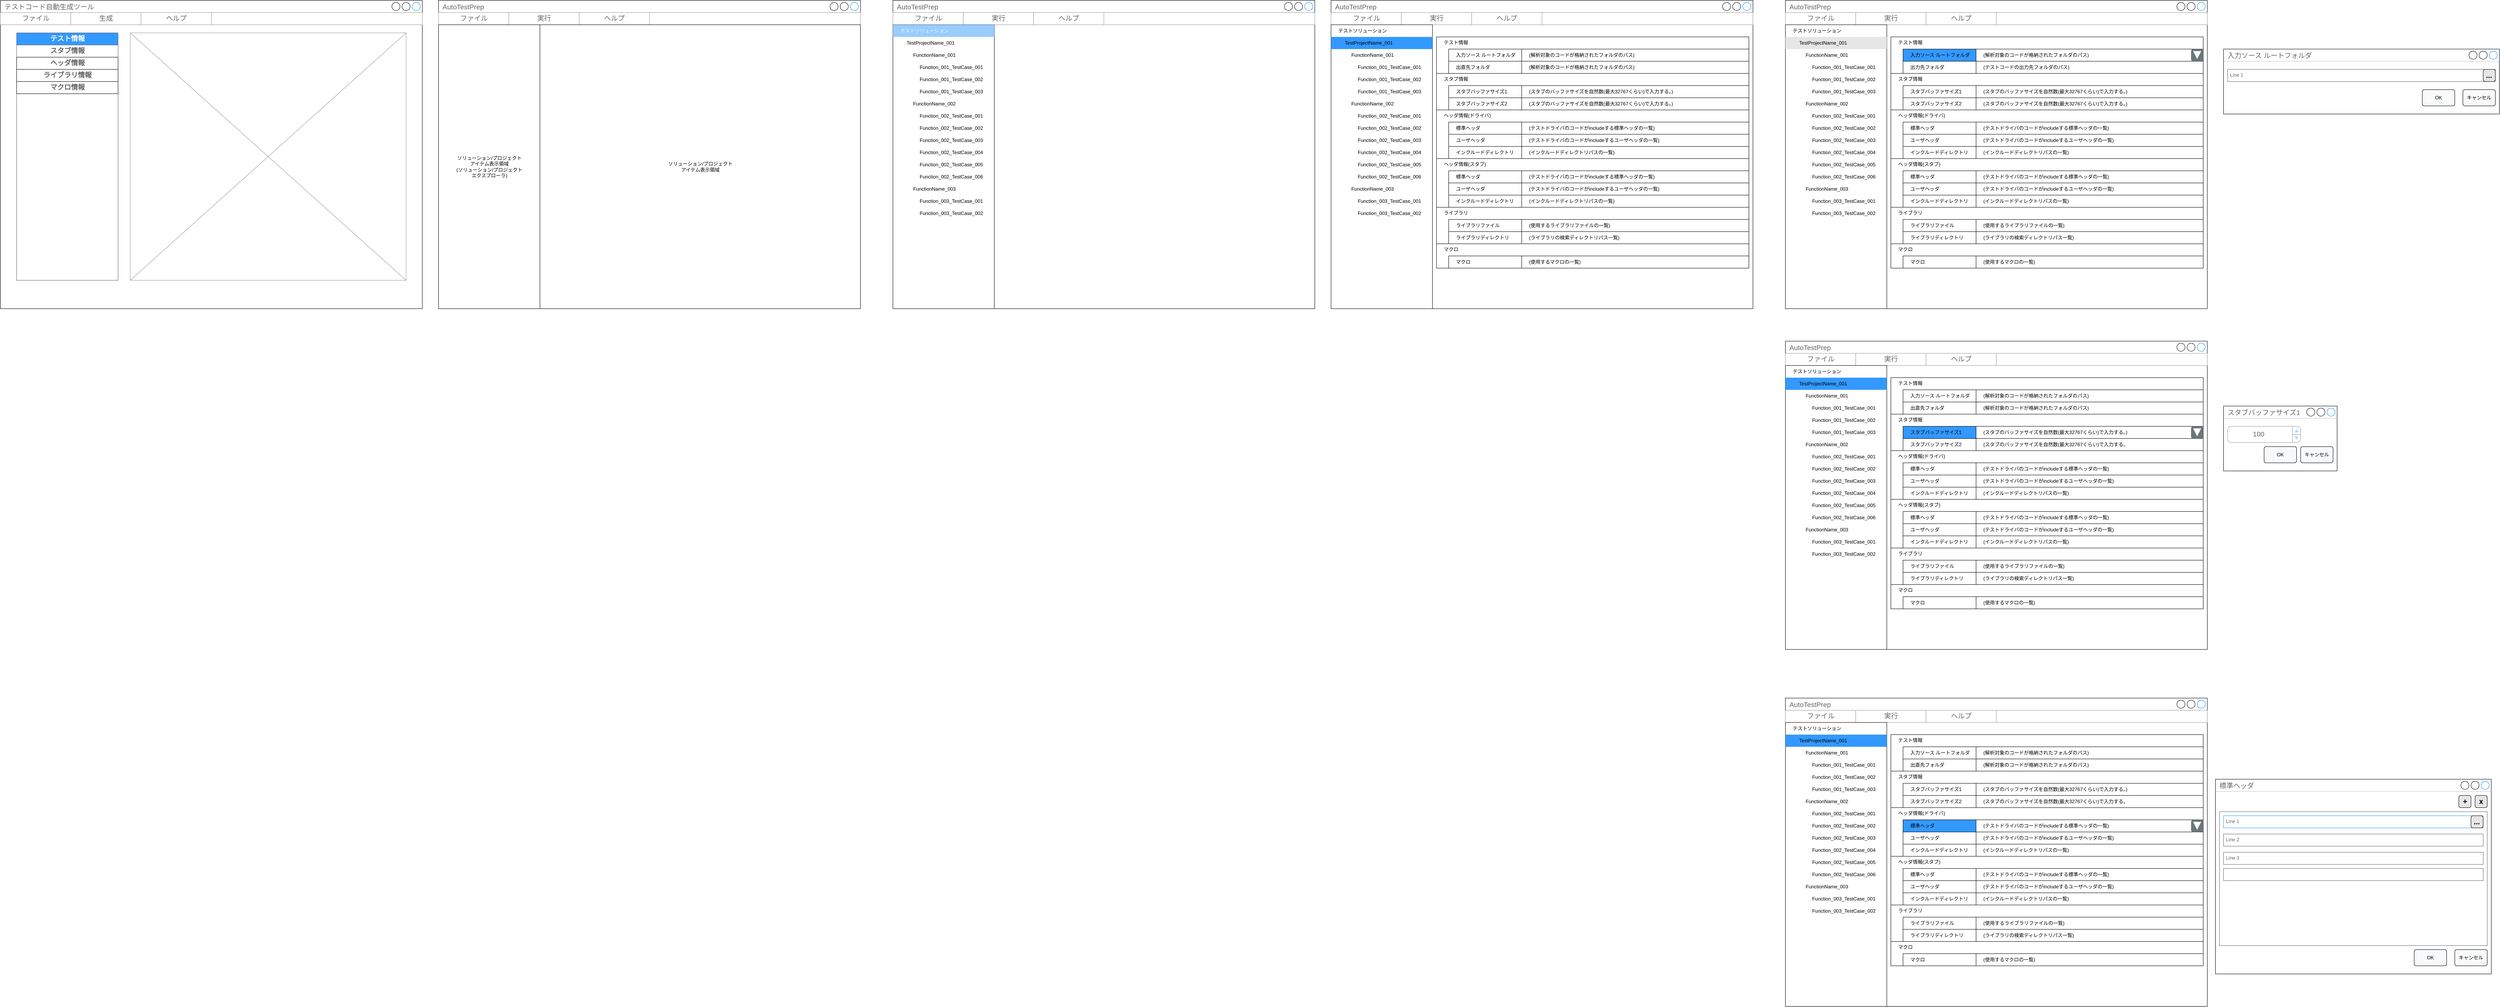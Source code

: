 <mxfile version="20.8.16" type="device"><diagram name="基本画面構成" id="03018318-947c-dd8e-b7a3-06fadd420f32"><mxGraphModel dx="834" dy="1694" grid="1" gridSize="10" guides="1" tooltips="1" connect="1" arrows="1" fold="1" page="1" pageScale="1" pageWidth="1100" pageHeight="850" background="#ffffff" math="0" shadow="0"><root><mxCell id="0"/><mxCell id="1" parent="0"/><mxCell id="9hwru-9en4UcPgaP0JlD-1" value="テストコード自動生成ツール" style="strokeWidth=1;shadow=0;dashed=0;align=center;html=1;shape=mxgraph.mockup.containers.window;align=left;verticalAlign=top;spacingLeft=8;strokeColor2=#008cff;strokeColor3=#c4c4c4;fontColor=#666666;mainText=;fontSize=17;labelBackgroundColor=none;" parent="1" vertex="1"><mxGeometry x="40" y="40" width="1040" height="760" as="geometry"/></mxCell><mxCell id="9hwru-9en4UcPgaP0JlD-2" value="" style="strokeWidth=1;shadow=0;dashed=0;align=center;html=1;shape=mxgraph.mockup.containers.rrect;rSize=0;strokeColor=#666666;" parent="1" vertex="1"><mxGeometry x="80" y="120" width="250" height="610" as="geometry"/></mxCell><mxCell id="9hwru-9en4UcPgaP0JlD-3" value="テスト情報" style="strokeColor=inherit;fillColor=#3399FF;gradientColor=none;strokeWidth=1;shadow=0;dashed=0;align=center;html=1;shape=mxgraph.mockup.containers.rrect;rSize=0;fontSize=17;fontColor=#FFFFFF;fontStyle=1;resizeWidth=1;" parent="9hwru-9en4UcPgaP0JlD-2" vertex="1"><mxGeometry width="250" height="30" relative="1" as="geometry"/></mxCell><mxCell id="9hwru-9en4UcPgaP0JlD-4" value="スタブ情報" style="strokeColor=inherit;fillColor=inherit;gradientColor=inherit;strokeWidth=1;shadow=0;dashed=0;align=center;html=1;shape=mxgraph.mockup.containers.rrect;rSize=0;fontSize=17;fontColor=#666666;fontStyle=1;resizeWidth=1;" parent="9hwru-9en4UcPgaP0JlD-2" vertex="1"><mxGeometry width="250" height="30" relative="1" as="geometry"><mxPoint y="30" as="offset"/></mxGeometry></mxCell><mxCell id="9hwru-9en4UcPgaP0JlD-5" value="ヘッダ情報" style="strokeWidth=1;shadow=0;dashed=0;align=center;html=1;shape=mxgraph.mockup.containers.rrect;rSize=0;fontSize=17;fontColor=#666666;fontStyle=1;fillColor=#FFFFFF;strokeColor=#000000;resizeWidth=1;gradientColor=#ffffff;" parent="9hwru-9en4UcPgaP0JlD-2" vertex="1"><mxGeometry width="250" height="30" relative="1" as="geometry"><mxPoint y="60" as="offset"/></mxGeometry></mxCell><mxCell id="y5yFTSg9JEZbx3OpITRd-5" value="ライブラリ情報" style="rounded=0;html=1;fontSize=17;fontColor=#666666;fontStyle=1" parent="9hwru-9en4UcPgaP0JlD-2" vertex="1"><mxGeometry y="90" width="250" height="30" as="geometry"/></mxCell><mxCell id="y5yFTSg9JEZbx3OpITRd-11" value="マクロ情報" style="rounded=0;html=1;fontSize=17;fontColor=#666666;fontStyle=1" parent="9hwru-9en4UcPgaP0JlD-2" vertex="1"><mxGeometry y="120" width="250" height="30" as="geometry"/></mxCell><mxCell id="9hwru-9en4UcPgaP0JlD-7" value="" style="verticalLabelPosition=bottom;shadow=0;dashed=0;align=center;html=1;verticalAlign=top;strokeWidth=1;shape=mxgraph.mockup.graphics.simpleIcon;strokeColor=#999999;" parent="1" vertex="1"><mxGeometry x="360" y="120" width="680" height="610" as="geometry"/></mxCell><mxCell id="_d0EkSeOCeILaIV-UWA6-1" value="" style="strokeWidth=1;shadow=0;dashed=0;align=center;html=1;shape=mxgraph.mockup.forms.rrect;rSize=0;strokeColor=#999999;" parent="1" vertex="1"><mxGeometry x="40" y="70" width="1040" height="30" as="geometry"/></mxCell><mxCell id="_d0EkSeOCeILaIV-UWA6-2" value="ファイル" style="strokeColor=inherit;fillColor=inherit;gradientColor=inherit;strokeWidth=1;shadow=0;dashed=0;align=center;html=1;shape=mxgraph.mockup.forms.rrect;rSize=0;fontSize=17;fontColor=#666666;" parent="_d0EkSeOCeILaIV-UWA6-1" vertex="1"><mxGeometry width="173.333" height="30" as="geometry"/></mxCell><mxCell id="_d0EkSeOCeILaIV-UWA6-3" value="生成" style="strokeColor=inherit;fillColor=inherit;gradientColor=inherit;strokeWidth=1;shadow=0;dashed=0;align=center;html=1;shape=mxgraph.mockup.forms.rrect;rSize=0;fontSize=17;fontColor=#666666;" parent="_d0EkSeOCeILaIV-UWA6-1" vertex="1"><mxGeometry x="173.337" width="173.333" height="30" as="geometry"/></mxCell><mxCell id="UghdZn0Q_ZNb2Nab-XU8-2" value="ヘルプ" style="strokeColor=inherit;fillColor=inherit;gradientColor=inherit;strokeWidth=1;shadow=0;dashed=0;align=center;html=1;shape=mxgraph.mockup.forms.rrect;rSize=0;fontSize=17;fontColor=#666666;" parent="_d0EkSeOCeILaIV-UWA6-1" vertex="1"><mxGeometry x="346.667" width="173.333" height="30" as="geometry"/></mxCell><mxCell id="dFoo8DtShq8-UcdXE2Bt-1" value="AutoTestPrep" style="strokeWidth=1;shadow=0;dashed=0;align=center;html=1;shape=mxgraph.mockup.containers.window;align=left;verticalAlign=top;spacingLeft=8;strokeColor2=#008cff;strokeColor3=#c4c4c4;fontColor=#666666;mainText=;fontSize=17;labelBackgroundColor=none;strokeColor=#000000;" parent="1" vertex="1"><mxGeometry x="1120" y="40" width="1040" height="760" as="geometry"/></mxCell><mxCell id="dFoo8DtShq8-UcdXE2Bt-2" value="" style="strokeWidth=1;shadow=0;dashed=0;align=center;html=1;shape=mxgraph.mockup.forms.rrect;rSize=0;strokeColor=#999999;" parent="1" vertex="1"><mxGeometry x="1120" y="70" width="1040" height="30" as="geometry"/></mxCell><mxCell id="dFoo8DtShq8-UcdXE2Bt-3" value="ファイル" style="strokeColor=inherit;fillColor=inherit;gradientColor=inherit;strokeWidth=1;shadow=0;dashed=0;align=center;html=1;shape=mxgraph.mockup.forms.rrect;rSize=0;fontSize=17;fontColor=#666666;" parent="dFoo8DtShq8-UcdXE2Bt-2" vertex="1"><mxGeometry width="173.333" height="30" as="geometry"/></mxCell><mxCell id="dFoo8DtShq8-UcdXE2Bt-4" value="実行" style="strokeColor=inherit;fillColor=inherit;gradientColor=inherit;strokeWidth=1;shadow=0;dashed=0;align=center;html=1;shape=mxgraph.mockup.forms.rrect;rSize=0;fontSize=17;fontColor=#666666;" parent="dFoo8DtShq8-UcdXE2Bt-2" vertex="1"><mxGeometry x="173.333" width="173.333" height="30" as="geometry"/></mxCell><mxCell id="dFoo8DtShq8-UcdXE2Bt-5" value="ヘルプ" style="strokeColor=inherit;fillColor=inherit;gradientColor=inherit;strokeWidth=1;shadow=0;dashed=0;align=center;html=1;shape=mxgraph.mockup.forms.rrect;rSize=0;fontSize=17;fontColor=#666666;" parent="dFoo8DtShq8-UcdXE2Bt-2" vertex="1"><mxGeometry x="346.667" width="173.333" height="30" as="geometry"/></mxCell><mxCell id="dFoo8DtShq8-UcdXE2Bt-9" value="ソリューション/プロジェクト&lt;br&gt;アイテム表示領域&lt;br&gt;(ソリューション/プロジェクト&lt;br&gt;エクスプローラ)" style="strokeWidth=1;shadow=0;dashed=0;align=center;html=1;shape=mxgraph.mockup.containers.rrect;rSize=0;strokeColor=#000000;" parent="1" vertex="1"><mxGeometry x="1120" y="100" width="250" height="700" as="geometry"/></mxCell><mxCell id="QSqXxip3usFf0ZuZPb-5-30" value="AutoTestPrep" style="strokeWidth=1;shadow=0;dashed=0;align=center;html=1;shape=mxgraph.mockup.containers.window;align=left;verticalAlign=top;spacingLeft=8;strokeColor2=#008cff;strokeColor3=#c4c4c4;fontColor=#666666;mainText=;fontSize=17;labelBackgroundColor=none;strokeColor=#000000;" parent="1" vertex="1"><mxGeometry x="2240" y="40" width="1040" height="760" as="geometry"/></mxCell><mxCell id="QSqXxip3usFf0ZuZPb-5-31" value="" style="strokeWidth=1;shadow=0;dashed=0;align=center;html=1;shape=mxgraph.mockup.forms.rrect;rSize=0;strokeColor=#999999;" parent="1" vertex="1"><mxGeometry x="2240" y="70" width="1040" height="30" as="geometry"/></mxCell><mxCell id="QSqXxip3usFf0ZuZPb-5-32" value="ファイル" style="strokeColor=inherit;fillColor=inherit;gradientColor=inherit;strokeWidth=1;shadow=0;dashed=0;align=center;html=1;shape=mxgraph.mockup.forms.rrect;rSize=0;fontSize=17;fontColor=#666666;" parent="QSqXxip3usFf0ZuZPb-5-31" vertex="1"><mxGeometry width="173.333" height="30" as="geometry"/></mxCell><mxCell id="QSqXxip3usFf0ZuZPb-5-33" value="実行" style="strokeColor=inherit;fillColor=inherit;gradientColor=inherit;strokeWidth=1;shadow=0;dashed=0;align=center;html=1;shape=mxgraph.mockup.forms.rrect;rSize=0;fontSize=17;fontColor=#666666;" parent="QSqXxip3usFf0ZuZPb-5-31" vertex="1"><mxGeometry x="173.333" width="173.333" height="30" as="geometry"/></mxCell><mxCell id="QSqXxip3usFf0ZuZPb-5-34" value="ヘルプ" style="strokeColor=inherit;fillColor=inherit;gradientColor=inherit;strokeWidth=1;shadow=0;dashed=0;align=center;html=1;shape=mxgraph.mockup.forms.rrect;rSize=0;fontSize=17;fontColor=#666666;" parent="QSqXxip3usFf0ZuZPb-5-31" vertex="1"><mxGeometry x="346.667" width="173.333" height="30" as="geometry"/></mxCell><mxCell id="QSqXxip3usFf0ZuZPb-5-35" value="" style="strokeWidth=1;shadow=0;dashed=0;align=left;html=1;shape=mxgraph.mockup.containers.rrect;rSize=0;strokeColor=#000000;" parent="1" vertex="1"><mxGeometry x="2240" y="100" width="250" height="700" as="geometry"/></mxCell><mxCell id="QSqXxip3usFf0ZuZPb-5-36" value="テストソリューション" style="strokeColor=none;fillColor=#99CCFF;gradientColor=none;strokeWidth=1;shadow=0;dashed=0;align=left;html=1;shape=mxgraph.mockup.containers.rrect;rSize=0;fontSize=12;fontColor=#FFFFFF;fontStyle=0;resizeWidth=1;spacingLeft=16;" parent="QSqXxip3usFf0ZuZPb-5-35" vertex="1"><mxGeometry width="250" height="30" relative="1" as="geometry"/></mxCell><mxCell id="QSqXxip3usFf0ZuZPb-5-38" value="FunctionName_001" style="text;html=1;strokeColor=none;fillColor=none;align=left;verticalAlign=middle;whiteSpace=wrap;rounded=0;spacingLeft=48;" parent="QSqXxip3usFf0ZuZPb-5-35" vertex="1"><mxGeometry y="60" width="250" height="30" as="geometry"/></mxCell><mxCell id="QSqXxip3usFf0ZuZPb-5-39" value="FunctionName_002" style="text;html=1;strokeColor=none;fillColor=none;align=left;verticalAlign=middle;whiteSpace=wrap;rounded=0;spacingLeft=48;" parent="QSqXxip3usFf0ZuZPb-5-35" vertex="1"><mxGeometry y="180" width="250" height="30" as="geometry"/></mxCell><mxCell id="QSqXxip3usFf0ZuZPb-5-40" value="FunctionName_003" style="text;html=1;strokeColor=none;fillColor=none;align=left;verticalAlign=middle;whiteSpace=wrap;rounded=0;spacingLeft=48;" parent="QSqXxip3usFf0ZuZPb-5-35" vertex="1"><mxGeometry y="390" width="250" height="30" as="geometry"/></mxCell><mxCell id="QSqXxip3usFf0ZuZPb-5-41" value="Function_001_TestCase_001" style="text;html=1;strokeColor=none;fillColor=none;align=left;verticalAlign=middle;whiteSpace=wrap;rounded=0;spacingLeft=64;" parent="QSqXxip3usFf0ZuZPb-5-35" vertex="1"><mxGeometry y="90" width="250" height="30" as="geometry"/></mxCell><mxCell id="QSqXxip3usFf0ZuZPb-5-42" value="Function_001_TestCase_002" style="text;html=1;strokeColor=none;fillColor=none;align=left;verticalAlign=middle;whiteSpace=wrap;rounded=0;spacingLeft=64;" parent="QSqXxip3usFf0ZuZPb-5-35" vertex="1"><mxGeometry y="120" width="250" height="30" as="geometry"/></mxCell><mxCell id="QSqXxip3usFf0ZuZPb-5-43" value="Function_001_TestCase_003" style="text;html=1;strokeColor=none;fillColor=none;align=left;verticalAlign=middle;whiteSpace=wrap;rounded=0;spacingLeft=64;" parent="QSqXxip3usFf0ZuZPb-5-35" vertex="1"><mxGeometry y="150" width="250" height="30" as="geometry"/></mxCell><mxCell id="QSqXxip3usFf0ZuZPb-5-44" value="Function_002_TestCase_001" style="text;html=1;strokeColor=none;fillColor=none;align=left;verticalAlign=middle;whiteSpace=wrap;rounded=0;spacingLeft=64;" parent="QSqXxip3usFf0ZuZPb-5-35" vertex="1"><mxGeometry y="210" width="250" height="30" as="geometry"/></mxCell><mxCell id="QSqXxip3usFf0ZuZPb-5-45" value="Function_002_TestCase_002" style="text;html=1;strokeColor=none;fillColor=none;align=left;verticalAlign=middle;whiteSpace=wrap;rounded=0;spacingLeft=64;" parent="QSqXxip3usFf0ZuZPb-5-35" vertex="1"><mxGeometry y="240" width="250" height="30" as="geometry"/></mxCell><mxCell id="QSqXxip3usFf0ZuZPb-5-46" value="Function_002_TestCase_003" style="text;html=1;strokeColor=none;fillColor=none;align=left;verticalAlign=middle;whiteSpace=wrap;rounded=0;spacingLeft=64;" parent="QSqXxip3usFf0ZuZPb-5-35" vertex="1"><mxGeometry y="270" width="250" height="30" as="geometry"/></mxCell><mxCell id="QSqXxip3usFf0ZuZPb-5-47" value="Function_002_TestCase_004" style="text;html=1;strokeColor=none;fillColor=none;align=left;verticalAlign=middle;whiteSpace=wrap;rounded=0;spacingLeft=64;" parent="QSqXxip3usFf0ZuZPb-5-35" vertex="1"><mxGeometry y="300" width="250" height="30" as="geometry"/></mxCell><mxCell id="QSqXxip3usFf0ZuZPb-5-48" value="Function_002_TestCase_005" style="text;html=1;strokeColor=none;fillColor=none;align=left;verticalAlign=middle;whiteSpace=wrap;rounded=0;spacingLeft=64;" parent="QSqXxip3usFf0ZuZPb-5-35" vertex="1"><mxGeometry y="330" width="250" height="30" as="geometry"/></mxCell><mxCell id="QSqXxip3usFf0ZuZPb-5-49" value="Function_002_TestCase_006" style="text;html=1;strokeColor=none;fillColor=none;align=left;verticalAlign=middle;whiteSpace=wrap;rounded=0;spacingLeft=64;" parent="QSqXxip3usFf0ZuZPb-5-35" vertex="1"><mxGeometry y="360" width="250" height="30" as="geometry"/></mxCell><mxCell id="QSqXxip3usFf0ZuZPb-5-50" value="Function_003_TestCase_001" style="text;html=1;strokeColor=none;fillColor=none;align=left;verticalAlign=middle;whiteSpace=wrap;rounded=0;spacingLeft=64;" parent="QSqXxip3usFf0ZuZPb-5-35" vertex="1"><mxGeometry y="420" width="250" height="30" as="geometry"/></mxCell><mxCell id="QSqXxip3usFf0ZuZPb-5-51" value="Function_003_TestCase_002" style="text;html=1;strokeColor=none;fillColor=none;align=left;verticalAlign=middle;whiteSpace=wrap;rounded=0;spacingLeft=64;" parent="QSqXxip3usFf0ZuZPb-5-35" vertex="1"><mxGeometry y="450" width="250" height="30" as="geometry"/></mxCell><mxCell id="QSqXxip3usFf0ZuZPb-5-53" value="TestProjectName_001" style="text;html=1;strokeColor=none;fillColor=none;align=left;verticalAlign=middle;whiteSpace=wrap;rounded=0;spacingLeft=32;" parent="QSqXxip3usFf0ZuZPb-5-35" vertex="1"><mxGeometry y="30" width="250" height="30" as="geometry"/></mxCell><mxCell id="QSqXxip3usFf0ZuZPb-5-52" value="ソリューション/プロジェクト&lt;br&gt;アイテム表示領域" style="strokeWidth=1;shadow=0;dashed=0;align=center;html=1;shape=mxgraph.mockup.containers.rrect;rSize=0;strokeColor=#000000;" parent="1" vertex="1"><mxGeometry x="1370" y="100" width="790" height="700" as="geometry"/></mxCell><mxCell id="QSqXxip3usFf0ZuZPb-5-57" value="AutoTestPrep" style="strokeWidth=1;shadow=0;dashed=0;align=center;html=1;shape=mxgraph.mockup.containers.window;align=left;verticalAlign=top;spacingLeft=8;strokeColor2=#008cff;strokeColor3=#c4c4c4;fontColor=#666666;mainText=;fontSize=17;labelBackgroundColor=none;strokeColor=#000000;" parent="1" vertex="1"><mxGeometry x="3320" y="40" width="1040" height="760" as="geometry"/></mxCell><mxCell id="QSqXxip3usFf0ZuZPb-5-58" value="" style="strokeWidth=1;shadow=0;dashed=0;align=center;html=1;shape=mxgraph.mockup.forms.rrect;rSize=0;strokeColor=#999999;" parent="1" vertex="1"><mxGeometry x="3320" y="70" width="1040" height="30" as="geometry"/></mxCell><mxCell id="QSqXxip3usFf0ZuZPb-5-59" value="ファイル" style="strokeColor=inherit;fillColor=inherit;gradientColor=inherit;strokeWidth=1;shadow=0;dashed=0;align=center;html=1;shape=mxgraph.mockup.forms.rrect;rSize=0;fontSize=17;fontColor=#666666;" parent="QSqXxip3usFf0ZuZPb-5-58" vertex="1"><mxGeometry width="173.333" height="30" as="geometry"/></mxCell><mxCell id="QSqXxip3usFf0ZuZPb-5-60" value="実行" style="strokeColor=inherit;fillColor=inherit;gradientColor=inherit;strokeWidth=1;shadow=0;dashed=0;align=center;html=1;shape=mxgraph.mockup.forms.rrect;rSize=0;fontSize=17;fontColor=#666666;" parent="QSqXxip3usFf0ZuZPb-5-58" vertex="1"><mxGeometry x="173.333" width="173.333" height="30" as="geometry"/></mxCell><mxCell id="QSqXxip3usFf0ZuZPb-5-61" value="ヘルプ" style="strokeColor=inherit;fillColor=inherit;gradientColor=inherit;strokeWidth=1;shadow=0;dashed=0;align=center;html=1;shape=mxgraph.mockup.forms.rrect;rSize=0;fontSize=17;fontColor=#666666;" parent="QSqXxip3usFf0ZuZPb-5-58" vertex="1"><mxGeometry x="346.667" width="173.333" height="30" as="geometry"/></mxCell><mxCell id="QSqXxip3usFf0ZuZPb-5-62" value="" style="strokeWidth=1;shadow=0;dashed=0;align=left;html=1;shape=mxgraph.mockup.containers.rrect;rSize=0;strokeColor=#000000;" parent="1" vertex="1"><mxGeometry x="3320" y="100" width="250" height="700" as="geometry"/></mxCell><mxCell id="QSqXxip3usFf0ZuZPb-5-63" value="テストソリューション" style="strokeColor=none;fillColor=none;gradientColor=none;strokeWidth=1;shadow=0;dashed=0;align=left;html=1;shape=mxgraph.mockup.containers.rrect;rSize=0;fontSize=12;fontColor=#000000;fontStyle=0;resizeWidth=1;spacingLeft=16;" parent="QSqXxip3usFf0ZuZPb-5-62" vertex="1"><mxGeometry width="250" height="30" relative="1" as="geometry"/></mxCell><mxCell id="QSqXxip3usFf0ZuZPb-5-64" value="FunctionName_001" style="text;html=1;strokeColor=none;fillColor=none;align=left;verticalAlign=middle;whiteSpace=wrap;rounded=0;spacingLeft=48;strokeWidth=1;" parent="QSqXxip3usFf0ZuZPb-5-62" vertex="1"><mxGeometry y="60" width="250" height="30" as="geometry"/></mxCell><mxCell id="QSqXxip3usFf0ZuZPb-5-65" value="FunctionName_002" style="text;html=1;strokeColor=none;fillColor=none;align=left;verticalAlign=middle;whiteSpace=wrap;rounded=0;spacingLeft=48;strokeWidth=1;" parent="QSqXxip3usFf0ZuZPb-5-62" vertex="1"><mxGeometry y="180" width="250" height="30" as="geometry"/></mxCell><mxCell id="QSqXxip3usFf0ZuZPb-5-66" value="FunctionName_003" style="text;html=1;strokeColor=none;fillColor=none;align=left;verticalAlign=middle;whiteSpace=wrap;rounded=0;spacingLeft=48;strokeWidth=1;" parent="QSqXxip3usFf0ZuZPb-5-62" vertex="1"><mxGeometry y="390" width="250" height="30" as="geometry"/></mxCell><mxCell id="QSqXxip3usFf0ZuZPb-5-67" value="Function_001_TestCase_001" style="text;html=1;strokeColor=none;fillColor=none;align=left;verticalAlign=middle;whiteSpace=wrap;rounded=0;spacingLeft=64;strokeWidth=1;" parent="QSqXxip3usFf0ZuZPb-5-62" vertex="1"><mxGeometry y="90" width="250" height="30" as="geometry"/></mxCell><mxCell id="QSqXxip3usFf0ZuZPb-5-68" value="Function_001_TestCase_002" style="text;html=1;strokeColor=none;fillColor=none;align=left;verticalAlign=middle;whiteSpace=wrap;rounded=0;spacingLeft=64;strokeWidth=1;" parent="QSqXxip3usFf0ZuZPb-5-62" vertex="1"><mxGeometry y="120" width="250" height="30" as="geometry"/></mxCell><mxCell id="QSqXxip3usFf0ZuZPb-5-69" value="Function_001_TestCase_003" style="text;html=1;strokeColor=none;fillColor=none;align=left;verticalAlign=middle;whiteSpace=wrap;rounded=0;spacingLeft=64;strokeWidth=1;" parent="QSqXxip3usFf0ZuZPb-5-62" vertex="1"><mxGeometry y="150" width="250" height="30" as="geometry"/></mxCell><mxCell id="QSqXxip3usFf0ZuZPb-5-70" value="Function_002_TestCase_001" style="text;html=1;strokeColor=none;fillColor=none;align=left;verticalAlign=middle;whiteSpace=wrap;rounded=0;spacingLeft=64;strokeWidth=1;" parent="QSqXxip3usFf0ZuZPb-5-62" vertex="1"><mxGeometry y="210" width="250" height="30" as="geometry"/></mxCell><mxCell id="QSqXxip3usFf0ZuZPb-5-71" value="Function_002_TestCase_002" style="text;html=1;strokeColor=none;fillColor=none;align=left;verticalAlign=middle;whiteSpace=wrap;rounded=0;spacingLeft=64;strokeWidth=1;" parent="QSqXxip3usFf0ZuZPb-5-62" vertex="1"><mxGeometry y="240" width="250" height="30" as="geometry"/></mxCell><mxCell id="QSqXxip3usFf0ZuZPb-5-72" value="Function_002_TestCase_003" style="text;html=1;strokeColor=none;fillColor=none;align=left;verticalAlign=middle;whiteSpace=wrap;rounded=0;spacingLeft=64;strokeWidth=1;" parent="QSqXxip3usFf0ZuZPb-5-62" vertex="1"><mxGeometry y="270" width="250" height="30" as="geometry"/></mxCell><mxCell id="QSqXxip3usFf0ZuZPb-5-73" value="Function_002_TestCase_004" style="text;html=1;strokeColor=none;fillColor=none;align=left;verticalAlign=middle;whiteSpace=wrap;rounded=0;spacingLeft=64;strokeWidth=1;" parent="QSqXxip3usFf0ZuZPb-5-62" vertex="1"><mxGeometry y="300" width="250" height="30" as="geometry"/></mxCell><mxCell id="QSqXxip3usFf0ZuZPb-5-74" value="Function_002_TestCase_005" style="text;html=1;strokeColor=none;fillColor=none;align=left;verticalAlign=middle;whiteSpace=wrap;rounded=0;spacingLeft=64;strokeWidth=1;" parent="QSqXxip3usFf0ZuZPb-5-62" vertex="1"><mxGeometry y="330" width="250" height="30" as="geometry"/></mxCell><mxCell id="QSqXxip3usFf0ZuZPb-5-75" value="Function_002_TestCase_006" style="text;html=1;strokeColor=none;fillColor=none;align=left;verticalAlign=middle;whiteSpace=wrap;rounded=0;spacingLeft=64;strokeWidth=1;" parent="QSqXxip3usFf0ZuZPb-5-62" vertex="1"><mxGeometry y="360" width="250" height="30" as="geometry"/></mxCell><mxCell id="QSqXxip3usFf0ZuZPb-5-76" value="Function_003_TestCase_001" style="text;html=1;strokeColor=none;fillColor=none;align=left;verticalAlign=middle;whiteSpace=wrap;rounded=0;spacingLeft=64;strokeWidth=1;" parent="QSqXxip3usFf0ZuZPb-5-62" vertex="1"><mxGeometry y="420" width="250" height="30" as="geometry"/></mxCell><mxCell id="QSqXxip3usFf0ZuZPb-5-77" value="Function_003_TestCase_002" style="text;html=1;strokeColor=none;fillColor=none;align=left;verticalAlign=middle;whiteSpace=wrap;rounded=0;spacingLeft=64;strokeWidth=1;" parent="QSqXxip3usFf0ZuZPb-5-62" vertex="1"><mxGeometry y="450" width="250" height="30" as="geometry"/></mxCell><mxCell id="QSqXxip3usFf0ZuZPb-5-78" value="TestProjectName_001" style="text;html=1;strokeColor=none;fillColor=#3399FF;align=left;verticalAlign=middle;whiteSpace=wrap;rounded=0;spacingLeft=32;fontColor=#000000;strokeWidth=1;" parent="QSqXxip3usFf0ZuZPb-5-62" vertex="1"><mxGeometry y="30" width="250" height="30" as="geometry"/></mxCell><mxCell id="v4Qfe7VQ9-2sqXCdgcTf-1" value="テスト情報" style="text;html=1;strokeColor=default;fillColor=#FFFFFF;align=left;verticalAlign=top;whiteSpace=wrap;rounded=0;fontSize=12;fontColor=#000000;spacingLeft=16;" parent="1" vertex="1"><mxGeometry x="3580" y="130" width="770" height="90" as="geometry"/></mxCell><mxCell id="v4Qfe7VQ9-2sqXCdgcTf-2" value="入力ソース ルートフォルダ" style="text;html=1;strokeColor=default;fillColor=default;align=left;verticalAlign=middle;whiteSpace=wrap;rounded=0;fontSize=12;fontColor=#000000;spacingLeft=16;" parent="1" vertex="1"><mxGeometry x="3610" y="160" width="180" height="30" as="geometry"/></mxCell><mxCell id="v4Qfe7VQ9-2sqXCdgcTf-3" value="(解析対象のコードが格納されたフォルダのパス)" style="text;html=1;strokeColor=default;fillColor=default;align=left;verticalAlign=middle;whiteSpace=wrap;rounded=0;fontSize=12;fontColor=#000000;spacingLeft=16;" parent="1" vertex="1"><mxGeometry x="3790" y="160" width="560" height="30" as="geometry"/></mxCell><mxCell id="v4Qfe7VQ9-2sqXCdgcTf-4" value="出直先フォルダ" style="text;html=1;strokeColor=default;fillColor=default;align=left;verticalAlign=middle;whiteSpace=wrap;rounded=0;fontSize=12;fontColor=#000000;spacingLeft=16;" parent="1" vertex="1"><mxGeometry x="3610" y="190" width="180" height="30" as="geometry"/></mxCell><mxCell id="v4Qfe7VQ9-2sqXCdgcTf-5" value="(解析対象のコードが格納されたフォルダのパス)" style="text;html=1;strokeColor=default;fillColor=default;align=left;verticalAlign=middle;whiteSpace=wrap;rounded=0;fontSize=12;fontColor=#000000;spacingLeft=16;" parent="1" vertex="1"><mxGeometry x="3790" y="190" width="560" height="30" as="geometry"/></mxCell><mxCell id="v4Qfe7VQ9-2sqXCdgcTf-6" value="スタブ情報" style="text;html=1;strokeColor=default;fillColor=#FFFFFF;align=left;verticalAlign=top;whiteSpace=wrap;rounded=0;fontSize=12;fontColor=#000000;spacingLeft=16;" parent="1" vertex="1"><mxGeometry x="3580" y="220" width="770" height="90" as="geometry"/></mxCell><mxCell id="v4Qfe7VQ9-2sqXCdgcTf-7" value="スタブバッファサイズ1" style="text;html=1;strokeColor=default;fillColor=default;align=left;verticalAlign=middle;whiteSpace=wrap;rounded=0;fontSize=12;fontColor=#000000;spacingLeft=16;" parent="1" vertex="1"><mxGeometry x="3610" y="250" width="180" height="30" as="geometry"/></mxCell><mxCell id="v4Qfe7VQ9-2sqXCdgcTf-8" value="(スタブのバッファサイズを自然数(最大32767くらい)で入力する。)" style="text;html=1;strokeColor=default;fillColor=default;align=left;verticalAlign=middle;whiteSpace=wrap;rounded=0;fontSize=12;fontColor=#000000;spacingLeft=16;" parent="1" vertex="1"><mxGeometry x="3790" y="250" width="560" height="30" as="geometry"/></mxCell><mxCell id="v4Qfe7VQ9-2sqXCdgcTf-11" value="(スタブのバッファサイズを自然数(最大32767くらい)で入力する。)" style="text;html=1;strokeColor=default;fillColor=default;align=left;verticalAlign=middle;whiteSpace=wrap;rounded=0;fontSize=12;fontColor=#000000;spacingLeft=16;" parent="1" vertex="1"><mxGeometry x="3790" y="280" width="560" height="30" as="geometry"/></mxCell><mxCell id="v4Qfe7VQ9-2sqXCdgcTf-12" value="スタブバッファサイズ2" style="text;html=1;strokeColor=default;fillColor=default;align=left;verticalAlign=middle;whiteSpace=wrap;rounded=0;fontSize=12;fontColor=#000000;spacingLeft=16;" parent="1" vertex="1"><mxGeometry x="3610" y="280" width="180" height="30" as="geometry"/></mxCell><mxCell id="v4Qfe7VQ9-2sqXCdgcTf-13" value="ヘッダ情報(ドライバ)" style="text;html=1;strokeColor=default;fillColor=#FFFFFF;align=left;verticalAlign=top;whiteSpace=wrap;rounded=0;fontSize=12;fontColor=#000000;spacingLeft=16;" parent="1" vertex="1"><mxGeometry x="3580" y="310" width="770" height="120" as="geometry"/></mxCell><mxCell id="v4Qfe7VQ9-2sqXCdgcTf-14" value="標準ヘッダ" style="text;html=1;strokeColor=default;fillColor=default;align=left;verticalAlign=middle;whiteSpace=wrap;rounded=0;fontSize=12;fontColor=#000000;spacingLeft=16;" parent="1" vertex="1"><mxGeometry x="3610" y="340" width="180" height="30" as="geometry"/></mxCell><mxCell id="v4Qfe7VQ9-2sqXCdgcTf-15" value="(テストドライバのコードがincludeする標準ヘッダの一覧)" style="text;html=1;strokeColor=default;fillColor=default;align=left;verticalAlign=middle;whiteSpace=wrap;rounded=0;fontSize=12;fontColor=#000000;spacingLeft=16;" parent="1" vertex="1"><mxGeometry x="3790" y="340" width="560" height="30" as="geometry"/></mxCell><mxCell id="v4Qfe7VQ9-2sqXCdgcTf-16" value="ユーザヘッダ" style="text;html=1;strokeColor=default;fillColor=default;align=left;verticalAlign=middle;whiteSpace=wrap;rounded=0;fontSize=12;fontColor=#000000;spacingLeft=16;" parent="1" vertex="1"><mxGeometry x="3610" y="370" width="180" height="30" as="geometry"/></mxCell><mxCell id="v4Qfe7VQ9-2sqXCdgcTf-17" value="(テストドライバのコードがincludeするユーザヘッダの一覧)" style="text;html=1;strokeColor=default;fillColor=default;align=left;verticalAlign=middle;whiteSpace=wrap;rounded=0;fontSize=12;fontColor=#000000;spacingLeft=16;" parent="1" vertex="1"><mxGeometry x="3790" y="370" width="560" height="30" as="geometry"/></mxCell><mxCell id="v4Qfe7VQ9-2sqXCdgcTf-18" value="インクルードディレクトリ" style="text;html=1;strokeColor=default;fillColor=default;align=left;verticalAlign=middle;whiteSpace=wrap;rounded=0;fontSize=12;fontColor=#000000;spacingLeft=16;" parent="1" vertex="1"><mxGeometry x="3610" y="400" width="180" height="30" as="geometry"/></mxCell><mxCell id="v4Qfe7VQ9-2sqXCdgcTf-19" value="(インクルードディレクトリパスの一覧)" style="text;html=1;strokeColor=default;fillColor=default;align=left;verticalAlign=middle;whiteSpace=wrap;rounded=0;fontSize=12;fontColor=#000000;spacingLeft=16;" parent="1" vertex="1"><mxGeometry x="3790" y="400" width="560" height="30" as="geometry"/></mxCell><mxCell id="v4Qfe7VQ9-2sqXCdgcTf-20" value="ヘッダ情報(スタブ)" style="text;html=1;strokeColor=default;fillColor=#FFFFFF;align=left;verticalAlign=top;whiteSpace=wrap;rounded=0;fontSize=12;fontColor=#000000;spacingLeft=16;" parent="1" vertex="1"><mxGeometry x="3580" y="430" width="770" height="120" as="geometry"/></mxCell><mxCell id="v4Qfe7VQ9-2sqXCdgcTf-21" value="標準ヘッダ" style="text;html=1;strokeColor=default;fillColor=default;align=left;verticalAlign=middle;whiteSpace=wrap;rounded=0;fontSize=12;fontColor=#000000;spacingLeft=16;" parent="1" vertex="1"><mxGeometry x="3610" y="460" width="180" height="30" as="geometry"/></mxCell><mxCell id="v4Qfe7VQ9-2sqXCdgcTf-22" value="(テストドライバのコードがincludeする標準ヘッダの一覧)" style="text;html=1;strokeColor=default;fillColor=default;align=left;verticalAlign=middle;whiteSpace=wrap;rounded=0;fontSize=12;fontColor=#000000;spacingLeft=16;" parent="1" vertex="1"><mxGeometry x="3790" y="460" width="560" height="30" as="geometry"/></mxCell><mxCell id="v4Qfe7VQ9-2sqXCdgcTf-23" value="ユーザヘッダ" style="text;html=1;strokeColor=default;fillColor=default;align=left;verticalAlign=middle;whiteSpace=wrap;rounded=0;fontSize=12;fontColor=#000000;spacingLeft=16;" parent="1" vertex="1"><mxGeometry x="3610" y="490" width="180" height="30" as="geometry"/></mxCell><mxCell id="v4Qfe7VQ9-2sqXCdgcTf-24" value="(テストドライバのコードがincludeするユーザヘッダの一覧)" style="text;html=1;strokeColor=default;fillColor=default;align=left;verticalAlign=middle;whiteSpace=wrap;rounded=0;fontSize=12;fontColor=#000000;spacingLeft=16;" parent="1" vertex="1"><mxGeometry x="3790" y="490" width="560" height="30" as="geometry"/></mxCell><mxCell id="v4Qfe7VQ9-2sqXCdgcTf-25" value="インクルードディレクトリ" style="text;html=1;strokeColor=default;fillColor=default;align=left;verticalAlign=middle;whiteSpace=wrap;rounded=0;fontSize=12;fontColor=#000000;spacingLeft=16;" parent="1" vertex="1"><mxGeometry x="3610" y="520" width="180" height="30" as="geometry"/></mxCell><mxCell id="v4Qfe7VQ9-2sqXCdgcTf-26" value="(インクルードディレクトリパスの一覧)" style="text;html=1;strokeColor=default;fillColor=default;align=left;verticalAlign=middle;whiteSpace=wrap;rounded=0;fontSize=12;fontColor=#000000;spacingLeft=16;" parent="1" vertex="1"><mxGeometry x="3790" y="520" width="560" height="30" as="geometry"/></mxCell><mxCell id="v4Qfe7VQ9-2sqXCdgcTf-27" value="ライブラリ" style="text;html=1;strokeColor=default;fillColor=#FFFFFF;align=left;verticalAlign=top;whiteSpace=wrap;rounded=0;fontSize=12;fontColor=#000000;spacingLeft=16;" parent="1" vertex="1"><mxGeometry x="3580" y="550" width="770" height="90" as="geometry"/></mxCell><mxCell id="v4Qfe7VQ9-2sqXCdgcTf-28" value="ライブラリファイル" style="text;html=1;strokeColor=default;fillColor=default;align=left;verticalAlign=middle;whiteSpace=wrap;rounded=0;fontSize=12;fontColor=#000000;spacingLeft=16;" parent="1" vertex="1"><mxGeometry x="3610" y="580" width="180" height="30" as="geometry"/></mxCell><mxCell id="v4Qfe7VQ9-2sqXCdgcTf-29" value="(使用するライブラリファイルの一覧)" style="text;html=1;strokeColor=default;fillColor=default;align=left;verticalAlign=middle;whiteSpace=wrap;rounded=0;fontSize=12;fontColor=#000000;spacingLeft=16;" parent="1" vertex="1"><mxGeometry x="3790" y="580" width="560" height="30" as="geometry"/></mxCell><mxCell id="v4Qfe7VQ9-2sqXCdgcTf-30" value="ライブラリディレクトリ" style="text;html=1;strokeColor=default;fillColor=default;align=left;verticalAlign=middle;whiteSpace=wrap;rounded=0;fontSize=12;fontColor=#000000;spacingLeft=16;" parent="1" vertex="1"><mxGeometry x="3610" y="610" width="180" height="30" as="geometry"/></mxCell><mxCell id="v4Qfe7VQ9-2sqXCdgcTf-32" value="(ライブラリの検索ディレクトリパス一覧)" style="text;html=1;strokeColor=default;fillColor=default;align=left;verticalAlign=middle;whiteSpace=wrap;rounded=0;fontSize=12;fontColor=#000000;spacingLeft=16;" parent="1" vertex="1"><mxGeometry x="3790" y="610" width="560" height="30" as="geometry"/></mxCell><mxCell id="v4Qfe7VQ9-2sqXCdgcTf-34" value="マクロ" style="text;html=1;strokeColor=default;fillColor=#FFFFFF;align=left;verticalAlign=top;whiteSpace=wrap;rounded=0;fontSize=12;fontColor=#000000;spacingLeft=16;" parent="1" vertex="1"><mxGeometry x="3580" y="640" width="770" height="60" as="geometry"/></mxCell><mxCell id="v4Qfe7VQ9-2sqXCdgcTf-35" value="マクロ" style="text;html=1;strokeColor=default;fillColor=default;align=left;verticalAlign=middle;whiteSpace=wrap;rounded=0;fontSize=12;fontColor=#000000;spacingLeft=16;" parent="1" vertex="1"><mxGeometry x="3610" y="670" width="180" height="30" as="geometry"/></mxCell><mxCell id="v4Qfe7VQ9-2sqXCdgcTf-36" value="(使用するマクロの一覧)" style="text;html=1;strokeColor=default;fillColor=default;align=left;verticalAlign=middle;whiteSpace=wrap;rounded=0;fontSize=12;fontColor=#000000;spacingLeft=16;" parent="1" vertex="1"><mxGeometry x="3790" y="670" width="560" height="30" as="geometry"/></mxCell><mxCell id="fBaymIcfK_o6oA8UmtZK-1" value="AutoTestPrep" style="strokeWidth=1;shadow=0;dashed=0;align=center;html=1;shape=mxgraph.mockup.containers.window;align=left;verticalAlign=top;spacingLeft=8;strokeColor2=#008cff;strokeColor3=#c4c4c4;fontColor=#666666;mainText=;fontSize=17;labelBackgroundColor=none;strokeColor=#000000;" parent="1" vertex="1"><mxGeometry x="4440" y="40" width="1040" height="760" as="geometry"/></mxCell><mxCell id="fBaymIcfK_o6oA8UmtZK-2" value="" style="strokeWidth=1;shadow=0;dashed=0;align=center;html=1;shape=mxgraph.mockup.forms.rrect;rSize=0;strokeColor=#999999;" parent="1" vertex="1"><mxGeometry x="4440" y="70" width="1040" height="30" as="geometry"/></mxCell><mxCell id="fBaymIcfK_o6oA8UmtZK-3" value="ファイル" style="strokeColor=inherit;fillColor=inherit;gradientColor=inherit;strokeWidth=1;shadow=0;dashed=0;align=center;html=1;shape=mxgraph.mockup.forms.rrect;rSize=0;fontSize=17;fontColor=#666666;" parent="fBaymIcfK_o6oA8UmtZK-2" vertex="1"><mxGeometry width="173.333" height="30" as="geometry"/></mxCell><mxCell id="fBaymIcfK_o6oA8UmtZK-4" value="実行" style="strokeColor=inherit;fillColor=inherit;gradientColor=inherit;strokeWidth=1;shadow=0;dashed=0;align=center;html=1;shape=mxgraph.mockup.forms.rrect;rSize=0;fontSize=17;fontColor=#666666;" parent="fBaymIcfK_o6oA8UmtZK-2" vertex="1"><mxGeometry x="173.333" width="173.333" height="30" as="geometry"/></mxCell><mxCell id="fBaymIcfK_o6oA8UmtZK-5" value="ヘルプ" style="strokeColor=inherit;fillColor=inherit;gradientColor=inherit;strokeWidth=1;shadow=0;dashed=0;align=center;html=1;shape=mxgraph.mockup.forms.rrect;rSize=0;fontSize=17;fontColor=#666666;" parent="fBaymIcfK_o6oA8UmtZK-2" vertex="1"><mxGeometry x="346.667" width="173.333" height="30" as="geometry"/></mxCell><mxCell id="fBaymIcfK_o6oA8UmtZK-6" value="" style="strokeWidth=1;shadow=0;dashed=0;align=left;html=1;shape=mxgraph.mockup.containers.rrect;rSize=0;strokeColor=#000000;" parent="1" vertex="1"><mxGeometry x="4440" y="100" width="250" height="700" as="geometry"/></mxCell><mxCell id="fBaymIcfK_o6oA8UmtZK-7" value="テストソリューション" style="strokeColor=none;fillColor=none;gradientColor=none;strokeWidth=1;shadow=0;dashed=0;align=left;html=1;shape=mxgraph.mockup.containers.rrect;rSize=0;fontSize=12;fontColor=#000000;fontStyle=0;resizeWidth=1;spacingLeft=16;" parent="fBaymIcfK_o6oA8UmtZK-6" vertex="1"><mxGeometry width="250" height="30" relative="1" as="geometry"/></mxCell><mxCell id="fBaymIcfK_o6oA8UmtZK-8" value="FunctionName_001" style="text;html=1;strokeColor=none;fillColor=none;align=left;verticalAlign=middle;whiteSpace=wrap;rounded=0;spacingLeft=48;" parent="fBaymIcfK_o6oA8UmtZK-6" vertex="1"><mxGeometry y="60" width="250" height="30" as="geometry"/></mxCell><mxCell id="fBaymIcfK_o6oA8UmtZK-9" value="FunctionName_002" style="text;html=1;strokeColor=none;fillColor=none;align=left;verticalAlign=middle;whiteSpace=wrap;rounded=0;spacingLeft=48;" parent="fBaymIcfK_o6oA8UmtZK-6" vertex="1"><mxGeometry y="180" width="250" height="30" as="geometry"/></mxCell><mxCell id="fBaymIcfK_o6oA8UmtZK-10" value="FunctionName_003" style="text;html=1;strokeColor=none;fillColor=none;align=left;verticalAlign=middle;whiteSpace=wrap;rounded=0;spacingLeft=48;" parent="fBaymIcfK_o6oA8UmtZK-6" vertex="1"><mxGeometry y="390" width="250" height="30" as="geometry"/></mxCell><mxCell id="fBaymIcfK_o6oA8UmtZK-11" value="Function_001_TestCase_001" style="text;html=1;strokeColor=none;fillColor=none;align=left;verticalAlign=middle;whiteSpace=wrap;rounded=0;spacingLeft=64;" parent="fBaymIcfK_o6oA8UmtZK-6" vertex="1"><mxGeometry y="90" width="250" height="30" as="geometry"/></mxCell><mxCell id="fBaymIcfK_o6oA8UmtZK-12" value="Function_001_TestCase_002" style="text;html=1;strokeColor=none;fillColor=none;align=left;verticalAlign=middle;whiteSpace=wrap;rounded=0;spacingLeft=64;" parent="fBaymIcfK_o6oA8UmtZK-6" vertex="1"><mxGeometry y="120" width="250" height="30" as="geometry"/></mxCell><mxCell id="fBaymIcfK_o6oA8UmtZK-13" value="Function_001_TestCase_003" style="text;html=1;strokeColor=none;fillColor=none;align=left;verticalAlign=middle;whiteSpace=wrap;rounded=0;spacingLeft=64;" parent="fBaymIcfK_o6oA8UmtZK-6" vertex="1"><mxGeometry y="150" width="250" height="30" as="geometry"/></mxCell><mxCell id="fBaymIcfK_o6oA8UmtZK-14" value="Function_002_TestCase_001" style="text;html=1;strokeColor=none;fillColor=none;align=left;verticalAlign=middle;whiteSpace=wrap;rounded=0;spacingLeft=64;" parent="fBaymIcfK_o6oA8UmtZK-6" vertex="1"><mxGeometry y="210" width="250" height="30" as="geometry"/></mxCell><mxCell id="fBaymIcfK_o6oA8UmtZK-15" value="Function_002_TestCase_002" style="text;html=1;strokeColor=none;fillColor=none;align=left;verticalAlign=middle;whiteSpace=wrap;rounded=0;spacingLeft=64;" parent="fBaymIcfK_o6oA8UmtZK-6" vertex="1"><mxGeometry y="240" width="250" height="30" as="geometry"/></mxCell><mxCell id="fBaymIcfK_o6oA8UmtZK-16" value="Function_002_TestCase_003" style="text;html=1;strokeColor=none;fillColor=none;align=left;verticalAlign=middle;whiteSpace=wrap;rounded=0;spacingLeft=64;" parent="fBaymIcfK_o6oA8UmtZK-6" vertex="1"><mxGeometry y="270" width="250" height="30" as="geometry"/></mxCell><mxCell id="fBaymIcfK_o6oA8UmtZK-17" value="Function_002_TestCase_004" style="text;html=1;strokeColor=none;fillColor=none;align=left;verticalAlign=middle;whiteSpace=wrap;rounded=0;spacingLeft=64;" parent="fBaymIcfK_o6oA8UmtZK-6" vertex="1"><mxGeometry y="300" width="250" height="30" as="geometry"/></mxCell><mxCell id="fBaymIcfK_o6oA8UmtZK-18" value="Function_002_TestCase_005" style="text;html=1;strokeColor=none;fillColor=none;align=left;verticalAlign=middle;whiteSpace=wrap;rounded=0;spacingLeft=64;" parent="fBaymIcfK_o6oA8UmtZK-6" vertex="1"><mxGeometry y="330" width="250" height="30" as="geometry"/></mxCell><mxCell id="fBaymIcfK_o6oA8UmtZK-19" value="Function_002_TestCase_006" style="text;html=1;strokeColor=none;fillColor=none;align=left;verticalAlign=middle;whiteSpace=wrap;rounded=0;spacingLeft=64;" parent="fBaymIcfK_o6oA8UmtZK-6" vertex="1"><mxGeometry y="360" width="250" height="30" as="geometry"/></mxCell><mxCell id="fBaymIcfK_o6oA8UmtZK-20" value="Function_003_TestCase_001" style="text;html=1;strokeColor=none;fillColor=none;align=left;verticalAlign=middle;whiteSpace=wrap;rounded=0;spacingLeft=64;" parent="fBaymIcfK_o6oA8UmtZK-6" vertex="1"><mxGeometry y="420" width="250" height="30" as="geometry"/></mxCell><mxCell id="fBaymIcfK_o6oA8UmtZK-21" value="Function_003_TestCase_002" style="text;html=1;strokeColor=none;fillColor=none;align=left;verticalAlign=middle;whiteSpace=wrap;rounded=0;spacingLeft=64;" parent="fBaymIcfK_o6oA8UmtZK-6" vertex="1"><mxGeometry y="450" width="250" height="30" as="geometry"/></mxCell><mxCell id="fBaymIcfK_o6oA8UmtZK-22" value="TestProjectName_001" style="text;html=1;strokeColor=none;fillColor=#E6E6E6;align=left;verticalAlign=middle;whiteSpace=wrap;rounded=0;spacingLeft=32;fontColor=#000000;" parent="fBaymIcfK_o6oA8UmtZK-6" vertex="1"><mxGeometry y="30" width="250" height="30" as="geometry"/></mxCell><mxCell id="fBaymIcfK_o6oA8UmtZK-23" value="テスト情報" style="text;html=1;strokeColor=default;fillColor=#FFFFFF;align=left;verticalAlign=top;whiteSpace=wrap;rounded=0;fontSize=12;fontColor=#000000;spacingLeft=16;" parent="1" vertex="1"><mxGeometry x="4700" y="130" width="770" height="90" as="geometry"/></mxCell><mxCell id="fBaymIcfK_o6oA8UmtZK-24" value="入力ソース ルートフォルダ" style="text;html=1;strokeColor=default;fillColor=#3399FF;align=left;verticalAlign=middle;whiteSpace=wrap;rounded=0;fontSize=12;fontColor=#000000;spacingLeft=16;" parent="1" vertex="1"><mxGeometry x="4730" y="160" width="180" height="30" as="geometry"/></mxCell><mxCell id="fBaymIcfK_o6oA8UmtZK-26" value="出力先フォルダ" style="text;html=1;strokeColor=default;fillColor=default;align=left;verticalAlign=middle;whiteSpace=wrap;rounded=0;fontSize=12;fontColor=#000000;spacingLeft=16;" parent="1" vertex="1"><mxGeometry x="4730" y="190" width="180" height="30" as="geometry"/></mxCell><mxCell id="fBaymIcfK_o6oA8UmtZK-27" value="(テストコードの出力先フォルダのパス)" style="text;html=1;strokeColor=default;fillColor=default;align=left;verticalAlign=middle;whiteSpace=wrap;rounded=0;fontSize=12;fontColor=#000000;spacingLeft=16;" parent="1" vertex="1"><mxGeometry x="4910" y="190" width="560" height="30" as="geometry"/></mxCell><mxCell id="fBaymIcfK_o6oA8UmtZK-28" value="スタブ情報" style="text;html=1;strokeColor=default;fillColor=#FFFFFF;align=left;verticalAlign=top;whiteSpace=wrap;rounded=0;fontSize=12;fontColor=#000000;spacingLeft=16;" parent="1" vertex="1"><mxGeometry x="4700" y="220" width="770" height="90" as="geometry"/></mxCell><mxCell id="fBaymIcfK_o6oA8UmtZK-29" value="スタブバッファサイズ1" style="text;html=1;strokeColor=default;fillColor=default;align=left;verticalAlign=middle;whiteSpace=wrap;rounded=0;fontSize=12;fontColor=#000000;spacingLeft=16;" parent="1" vertex="1"><mxGeometry x="4730" y="250" width="180" height="30" as="geometry"/></mxCell><mxCell id="fBaymIcfK_o6oA8UmtZK-30" value="(スタブのバッファサイズを自然数(最大32767くらい)で入力する。)" style="text;html=1;strokeColor=default;fillColor=default;align=left;verticalAlign=middle;whiteSpace=wrap;rounded=0;fontSize=12;fontColor=#000000;spacingLeft=16;" parent="1" vertex="1"><mxGeometry x="4910" y="250" width="560" height="30" as="geometry"/></mxCell><mxCell id="fBaymIcfK_o6oA8UmtZK-31" value="(スタブのバッファサイズを自然数(最大32767くらい)で入力する。)" style="text;html=1;strokeColor=default;fillColor=default;align=left;verticalAlign=middle;whiteSpace=wrap;rounded=0;fontSize=12;fontColor=#000000;spacingLeft=16;" parent="1" vertex="1"><mxGeometry x="4910" y="280" width="560" height="30" as="geometry"/></mxCell><mxCell id="fBaymIcfK_o6oA8UmtZK-32" value="スタブバッファサイズ2" style="text;html=1;strokeColor=default;fillColor=default;align=left;verticalAlign=middle;whiteSpace=wrap;rounded=0;fontSize=12;fontColor=#000000;spacingLeft=16;" parent="1" vertex="1"><mxGeometry x="4730" y="280" width="180" height="30" as="geometry"/></mxCell><mxCell id="fBaymIcfK_o6oA8UmtZK-33" value="ヘッダ情報(ドライバ)" style="text;html=1;strokeColor=default;fillColor=#FFFFFF;align=left;verticalAlign=top;whiteSpace=wrap;rounded=0;fontSize=12;fontColor=#000000;spacingLeft=16;" parent="1" vertex="1"><mxGeometry x="4700" y="310" width="770" height="120" as="geometry"/></mxCell><mxCell id="fBaymIcfK_o6oA8UmtZK-34" value="標準ヘッダ" style="text;html=1;strokeColor=default;fillColor=default;align=left;verticalAlign=middle;whiteSpace=wrap;rounded=0;fontSize=12;fontColor=#000000;spacingLeft=16;" parent="1" vertex="1"><mxGeometry x="4730" y="340" width="180" height="30" as="geometry"/></mxCell><mxCell id="fBaymIcfK_o6oA8UmtZK-35" value="(テストドライバのコードがincludeする標準ヘッダの一覧)" style="text;html=1;strokeColor=default;fillColor=default;align=left;verticalAlign=middle;whiteSpace=wrap;rounded=0;fontSize=12;fontColor=#000000;spacingLeft=16;" parent="1" vertex="1"><mxGeometry x="4910" y="340" width="560" height="30" as="geometry"/></mxCell><mxCell id="fBaymIcfK_o6oA8UmtZK-36" value="ユーザヘッダ" style="text;html=1;strokeColor=default;fillColor=default;align=left;verticalAlign=middle;whiteSpace=wrap;rounded=0;fontSize=12;fontColor=#000000;spacingLeft=16;" parent="1" vertex="1"><mxGeometry x="4730" y="370" width="180" height="30" as="geometry"/></mxCell><mxCell id="fBaymIcfK_o6oA8UmtZK-37" value="(テストドライバのコードがincludeするユーザヘッダの一覧)" style="text;html=1;strokeColor=default;fillColor=default;align=left;verticalAlign=middle;whiteSpace=wrap;rounded=0;fontSize=12;fontColor=#000000;spacingLeft=16;" parent="1" vertex="1"><mxGeometry x="4910" y="370" width="560" height="30" as="geometry"/></mxCell><mxCell id="fBaymIcfK_o6oA8UmtZK-38" value="インクルードディレクトリ" style="text;html=1;strokeColor=default;fillColor=default;align=left;verticalAlign=middle;whiteSpace=wrap;rounded=0;fontSize=12;fontColor=#000000;spacingLeft=16;" parent="1" vertex="1"><mxGeometry x="4730" y="400" width="180" height="30" as="geometry"/></mxCell><mxCell id="fBaymIcfK_o6oA8UmtZK-39" value="(インクルードディレクトリパスの一覧)" style="text;html=1;strokeColor=default;fillColor=default;align=left;verticalAlign=middle;whiteSpace=wrap;rounded=0;fontSize=12;fontColor=#000000;spacingLeft=16;" parent="1" vertex="1"><mxGeometry x="4910" y="400" width="560" height="30" as="geometry"/></mxCell><mxCell id="fBaymIcfK_o6oA8UmtZK-40" value="ヘッダ情報(スタブ)" style="text;html=1;strokeColor=default;fillColor=#FFFFFF;align=left;verticalAlign=top;whiteSpace=wrap;rounded=0;fontSize=12;fontColor=#000000;spacingLeft=16;" parent="1" vertex="1"><mxGeometry x="4700" y="430" width="770" height="120" as="geometry"/></mxCell><mxCell id="fBaymIcfK_o6oA8UmtZK-41" value="標準ヘッダ" style="text;html=1;strokeColor=default;fillColor=default;align=left;verticalAlign=middle;whiteSpace=wrap;rounded=0;fontSize=12;fontColor=#000000;spacingLeft=16;" parent="1" vertex="1"><mxGeometry x="4730" y="460" width="180" height="30" as="geometry"/></mxCell><mxCell id="fBaymIcfK_o6oA8UmtZK-42" value="(テストドライバのコードがincludeする標準ヘッダの一覧)" style="text;html=1;strokeColor=default;fillColor=default;align=left;verticalAlign=middle;whiteSpace=wrap;rounded=0;fontSize=12;fontColor=#000000;spacingLeft=16;" parent="1" vertex="1"><mxGeometry x="4910" y="460" width="560" height="30" as="geometry"/></mxCell><mxCell id="fBaymIcfK_o6oA8UmtZK-43" value="ユーザヘッダ" style="text;html=1;strokeColor=default;fillColor=default;align=left;verticalAlign=middle;whiteSpace=wrap;rounded=0;fontSize=12;fontColor=#000000;spacingLeft=16;" parent="1" vertex="1"><mxGeometry x="4730" y="490" width="180" height="30" as="geometry"/></mxCell><mxCell id="fBaymIcfK_o6oA8UmtZK-44" value="(テストドライバのコードがincludeするユーザヘッダの一覧)" style="text;html=1;strokeColor=default;fillColor=default;align=left;verticalAlign=middle;whiteSpace=wrap;rounded=0;fontSize=12;fontColor=#000000;spacingLeft=16;" parent="1" vertex="1"><mxGeometry x="4910" y="490" width="560" height="30" as="geometry"/></mxCell><mxCell id="fBaymIcfK_o6oA8UmtZK-45" value="インクルードディレクトリ" style="text;html=1;strokeColor=default;fillColor=default;align=left;verticalAlign=middle;whiteSpace=wrap;rounded=0;fontSize=12;fontColor=#000000;spacingLeft=16;" parent="1" vertex="1"><mxGeometry x="4730" y="520" width="180" height="30" as="geometry"/></mxCell><mxCell id="fBaymIcfK_o6oA8UmtZK-46" value="(インクルードディレクトリパスの一覧)" style="text;html=1;strokeColor=default;fillColor=default;align=left;verticalAlign=middle;whiteSpace=wrap;rounded=0;fontSize=12;fontColor=#000000;spacingLeft=16;" parent="1" vertex="1"><mxGeometry x="4910" y="520" width="560" height="30" as="geometry"/></mxCell><mxCell id="fBaymIcfK_o6oA8UmtZK-47" value="ライブラリ" style="text;html=1;strokeColor=default;fillColor=#FFFFFF;align=left;verticalAlign=top;whiteSpace=wrap;rounded=0;fontSize=12;fontColor=#000000;spacingLeft=16;" parent="1" vertex="1"><mxGeometry x="4700" y="550" width="770" height="90" as="geometry"/></mxCell><mxCell id="fBaymIcfK_o6oA8UmtZK-48" value="ライブラリファイル" style="text;html=1;strokeColor=default;fillColor=default;align=left;verticalAlign=middle;whiteSpace=wrap;rounded=0;fontSize=12;fontColor=#000000;spacingLeft=16;" parent="1" vertex="1"><mxGeometry x="4730" y="580" width="180" height="30" as="geometry"/></mxCell><mxCell id="fBaymIcfK_o6oA8UmtZK-49" value="(使用するライブラリファイルの一覧)" style="text;html=1;strokeColor=default;fillColor=default;align=left;verticalAlign=middle;whiteSpace=wrap;rounded=0;fontSize=12;fontColor=#000000;spacingLeft=16;" parent="1" vertex="1"><mxGeometry x="4910" y="580" width="560" height="30" as="geometry"/></mxCell><mxCell id="fBaymIcfK_o6oA8UmtZK-50" value="ライブラリディレクトリ" style="text;html=1;strokeColor=default;fillColor=default;align=left;verticalAlign=middle;whiteSpace=wrap;rounded=0;fontSize=12;fontColor=#000000;spacingLeft=16;" parent="1" vertex="1"><mxGeometry x="4730" y="610" width="180" height="30" as="geometry"/></mxCell><mxCell id="fBaymIcfK_o6oA8UmtZK-51" value="(ライブラリの検索ディレクトリパス一覧)" style="text;html=1;strokeColor=default;fillColor=default;align=left;verticalAlign=middle;whiteSpace=wrap;rounded=0;fontSize=12;fontColor=#000000;spacingLeft=16;" parent="1" vertex="1"><mxGeometry x="4910" y="610" width="560" height="30" as="geometry"/></mxCell><mxCell id="fBaymIcfK_o6oA8UmtZK-52" value="マクロ" style="text;html=1;strokeColor=default;fillColor=#FFFFFF;align=left;verticalAlign=top;whiteSpace=wrap;rounded=0;fontSize=12;fontColor=#000000;spacingLeft=16;" parent="1" vertex="1"><mxGeometry x="4700" y="640" width="770" height="60" as="geometry"/></mxCell><mxCell id="fBaymIcfK_o6oA8UmtZK-53" value="マクロ" style="text;html=1;strokeColor=default;fillColor=default;align=left;verticalAlign=middle;whiteSpace=wrap;rounded=0;fontSize=12;fontColor=#000000;spacingLeft=16;" parent="1" vertex="1"><mxGeometry x="4730" y="670" width="180" height="30" as="geometry"/></mxCell><mxCell id="fBaymIcfK_o6oA8UmtZK-54" value="(使用するマクロの一覧)" style="text;html=1;strokeColor=default;fillColor=default;align=left;verticalAlign=middle;whiteSpace=wrap;rounded=0;fontSize=12;fontColor=#000000;spacingLeft=16;" parent="1" vertex="1"><mxGeometry x="4910" y="670" width="560" height="30" as="geometry"/></mxCell><mxCell id="fBaymIcfK_o6oA8UmtZK-70" value="AutoTestPrep" style="strokeWidth=1;shadow=0;dashed=0;align=center;html=1;shape=mxgraph.mockup.containers.window;align=left;verticalAlign=top;spacingLeft=8;strokeColor2=#008cff;strokeColor3=#c4c4c4;fontColor=#666666;mainText=;fontSize=17;labelBackgroundColor=none;strokeColor=#000000;" parent="1" vertex="1"><mxGeometry x="4440" y="880" width="1040" height="760" as="geometry"/></mxCell><mxCell id="fBaymIcfK_o6oA8UmtZK-71" value="" style="strokeWidth=1;shadow=0;dashed=0;align=center;html=1;shape=mxgraph.mockup.forms.rrect;rSize=0;strokeColor=#999999;" parent="1" vertex="1"><mxGeometry x="4440" y="910" width="1040" height="30" as="geometry"/></mxCell><mxCell id="fBaymIcfK_o6oA8UmtZK-72" value="ファイル" style="strokeColor=inherit;fillColor=inherit;gradientColor=inherit;strokeWidth=1;shadow=0;dashed=0;align=center;html=1;shape=mxgraph.mockup.forms.rrect;rSize=0;fontSize=17;fontColor=#666666;" parent="fBaymIcfK_o6oA8UmtZK-71" vertex="1"><mxGeometry width="173.333" height="30" as="geometry"/></mxCell><mxCell id="fBaymIcfK_o6oA8UmtZK-73" value="実行" style="strokeColor=inherit;fillColor=inherit;gradientColor=inherit;strokeWidth=1;shadow=0;dashed=0;align=center;html=1;shape=mxgraph.mockup.forms.rrect;rSize=0;fontSize=17;fontColor=#666666;" parent="fBaymIcfK_o6oA8UmtZK-71" vertex="1"><mxGeometry x="173.333" width="173.333" height="30" as="geometry"/></mxCell><mxCell id="fBaymIcfK_o6oA8UmtZK-74" value="ヘルプ" style="strokeColor=inherit;fillColor=inherit;gradientColor=inherit;strokeWidth=1;shadow=0;dashed=0;align=center;html=1;shape=mxgraph.mockup.forms.rrect;rSize=0;fontSize=17;fontColor=#666666;" parent="fBaymIcfK_o6oA8UmtZK-71" vertex="1"><mxGeometry x="346.667" width="173.333" height="30" as="geometry"/></mxCell><mxCell id="fBaymIcfK_o6oA8UmtZK-75" value="" style="strokeWidth=1;shadow=0;dashed=0;align=left;html=1;shape=mxgraph.mockup.containers.rrect;rSize=0;strokeColor=#000000;" parent="1" vertex="1"><mxGeometry x="4440" y="940" width="250" height="700" as="geometry"/></mxCell><mxCell id="fBaymIcfK_o6oA8UmtZK-76" value="テストソリューション" style="strokeColor=none;fillColor=none;gradientColor=none;strokeWidth=1;shadow=0;dashed=0;align=left;html=1;shape=mxgraph.mockup.containers.rrect;rSize=0;fontSize=12;fontColor=#000000;fontStyle=0;resizeWidth=1;spacingLeft=16;" parent="fBaymIcfK_o6oA8UmtZK-75" vertex="1"><mxGeometry width="250" height="30" relative="1" as="geometry"/></mxCell><mxCell id="fBaymIcfK_o6oA8UmtZK-77" value="FunctionName_001" style="text;html=1;strokeColor=none;fillColor=none;align=left;verticalAlign=middle;whiteSpace=wrap;rounded=0;spacingLeft=48;" parent="fBaymIcfK_o6oA8UmtZK-75" vertex="1"><mxGeometry y="60" width="250" height="30" as="geometry"/></mxCell><mxCell id="fBaymIcfK_o6oA8UmtZK-78" value="FunctionName_002" style="text;html=1;strokeColor=none;fillColor=none;align=left;verticalAlign=middle;whiteSpace=wrap;rounded=0;spacingLeft=48;" parent="fBaymIcfK_o6oA8UmtZK-75" vertex="1"><mxGeometry y="180" width="250" height="30" as="geometry"/></mxCell><mxCell id="fBaymIcfK_o6oA8UmtZK-79" value="FunctionName_003" style="text;html=1;strokeColor=none;fillColor=none;align=left;verticalAlign=middle;whiteSpace=wrap;rounded=0;spacingLeft=48;" parent="fBaymIcfK_o6oA8UmtZK-75" vertex="1"><mxGeometry y="390" width="250" height="30" as="geometry"/></mxCell><mxCell id="fBaymIcfK_o6oA8UmtZK-80" value="Function_001_TestCase_001" style="text;html=1;strokeColor=none;fillColor=none;align=left;verticalAlign=middle;whiteSpace=wrap;rounded=0;spacingLeft=64;" parent="fBaymIcfK_o6oA8UmtZK-75" vertex="1"><mxGeometry y="90" width="250" height="30" as="geometry"/></mxCell><mxCell id="fBaymIcfK_o6oA8UmtZK-81" value="Function_001_TestCase_002" style="text;html=1;strokeColor=none;fillColor=none;align=left;verticalAlign=middle;whiteSpace=wrap;rounded=0;spacingLeft=64;" parent="fBaymIcfK_o6oA8UmtZK-75" vertex="1"><mxGeometry y="120" width="250" height="30" as="geometry"/></mxCell><mxCell id="fBaymIcfK_o6oA8UmtZK-82" value="Function_001_TestCase_003" style="text;html=1;strokeColor=none;fillColor=none;align=left;verticalAlign=middle;whiteSpace=wrap;rounded=0;spacingLeft=64;" parent="fBaymIcfK_o6oA8UmtZK-75" vertex="1"><mxGeometry y="150" width="250" height="30" as="geometry"/></mxCell><mxCell id="fBaymIcfK_o6oA8UmtZK-83" value="Function_002_TestCase_001" style="text;html=1;strokeColor=none;fillColor=none;align=left;verticalAlign=middle;whiteSpace=wrap;rounded=0;spacingLeft=64;" parent="fBaymIcfK_o6oA8UmtZK-75" vertex="1"><mxGeometry y="210" width="250" height="30" as="geometry"/></mxCell><mxCell id="fBaymIcfK_o6oA8UmtZK-84" value="Function_002_TestCase_002" style="text;html=1;strokeColor=none;fillColor=none;align=left;verticalAlign=middle;whiteSpace=wrap;rounded=0;spacingLeft=64;" parent="fBaymIcfK_o6oA8UmtZK-75" vertex="1"><mxGeometry y="240" width="250" height="30" as="geometry"/></mxCell><mxCell id="fBaymIcfK_o6oA8UmtZK-85" value="Function_002_TestCase_003" style="text;html=1;strokeColor=none;fillColor=none;align=left;verticalAlign=middle;whiteSpace=wrap;rounded=0;spacingLeft=64;" parent="fBaymIcfK_o6oA8UmtZK-75" vertex="1"><mxGeometry y="270" width="250" height="30" as="geometry"/></mxCell><mxCell id="fBaymIcfK_o6oA8UmtZK-86" value="Function_002_TestCase_004" style="text;html=1;strokeColor=none;fillColor=none;align=left;verticalAlign=middle;whiteSpace=wrap;rounded=0;spacingLeft=64;" parent="fBaymIcfK_o6oA8UmtZK-75" vertex="1"><mxGeometry y="300" width="250" height="30" as="geometry"/></mxCell><mxCell id="fBaymIcfK_o6oA8UmtZK-87" value="Function_002_TestCase_005" style="text;html=1;strokeColor=none;fillColor=none;align=left;verticalAlign=middle;whiteSpace=wrap;rounded=0;spacingLeft=64;" parent="fBaymIcfK_o6oA8UmtZK-75" vertex="1"><mxGeometry y="330" width="250" height="30" as="geometry"/></mxCell><mxCell id="fBaymIcfK_o6oA8UmtZK-88" value="Function_002_TestCase_006" style="text;html=1;strokeColor=none;fillColor=none;align=left;verticalAlign=middle;whiteSpace=wrap;rounded=0;spacingLeft=64;" parent="fBaymIcfK_o6oA8UmtZK-75" vertex="1"><mxGeometry y="360" width="250" height="30" as="geometry"/></mxCell><mxCell id="fBaymIcfK_o6oA8UmtZK-89" value="Function_003_TestCase_001" style="text;html=1;strokeColor=none;fillColor=none;align=left;verticalAlign=middle;whiteSpace=wrap;rounded=0;spacingLeft=64;" parent="fBaymIcfK_o6oA8UmtZK-75" vertex="1"><mxGeometry y="420" width="250" height="30" as="geometry"/></mxCell><mxCell id="fBaymIcfK_o6oA8UmtZK-90" value="Function_003_TestCase_002" style="text;html=1;strokeColor=none;fillColor=none;align=left;verticalAlign=middle;whiteSpace=wrap;rounded=0;spacingLeft=64;" parent="fBaymIcfK_o6oA8UmtZK-75" vertex="1"><mxGeometry y="450" width="250" height="30" as="geometry"/></mxCell><mxCell id="fBaymIcfK_o6oA8UmtZK-91" value="TestProjectName_001" style="text;html=1;strokeColor=none;fillColor=#3399FF;align=left;verticalAlign=middle;whiteSpace=wrap;rounded=0;spacingLeft=32;fontColor=#000000;" parent="fBaymIcfK_o6oA8UmtZK-75" vertex="1"><mxGeometry y="30" width="250" height="30" as="geometry"/></mxCell><mxCell id="fBaymIcfK_o6oA8UmtZK-92" value="テスト情報" style="text;html=1;strokeColor=default;fillColor=#FFFFFF;align=left;verticalAlign=top;whiteSpace=wrap;rounded=0;fontSize=12;fontColor=#000000;spacingLeft=16;" parent="1" vertex="1"><mxGeometry x="4700" y="970" width="770" height="90" as="geometry"/></mxCell><mxCell id="fBaymIcfK_o6oA8UmtZK-93" value="入力ソース ルートフォルダ" style="text;html=1;strokeColor=default;fillColor=default;align=left;verticalAlign=middle;whiteSpace=wrap;rounded=0;fontSize=12;fontColor=#000000;spacingLeft=16;" parent="1" vertex="1"><mxGeometry x="4730" y="1000" width="180" height="30" as="geometry"/></mxCell><mxCell id="fBaymIcfK_o6oA8UmtZK-94" value="(解析対象のコードが格納されたフォルダのパス)" style="text;html=1;strokeColor=default;fillColor=default;align=left;verticalAlign=middle;whiteSpace=wrap;rounded=0;fontSize=12;fontColor=#000000;spacingLeft=16;" parent="1" vertex="1"><mxGeometry x="4910" y="1000" width="560" height="30" as="geometry"/></mxCell><mxCell id="fBaymIcfK_o6oA8UmtZK-95" value="出直先フォルダ" style="text;html=1;strokeColor=default;fillColor=default;align=left;verticalAlign=middle;whiteSpace=wrap;rounded=0;fontSize=12;fontColor=#000000;spacingLeft=16;" parent="1" vertex="1"><mxGeometry x="4730" y="1030" width="180" height="30" as="geometry"/></mxCell><mxCell id="fBaymIcfK_o6oA8UmtZK-96" value="(解析対象のコードが格納されたフォルダのパス)" style="text;html=1;strokeColor=default;fillColor=default;align=left;verticalAlign=middle;whiteSpace=wrap;rounded=0;fontSize=12;fontColor=#000000;spacingLeft=16;" parent="1" vertex="1"><mxGeometry x="4910" y="1030" width="560" height="30" as="geometry"/></mxCell><mxCell id="fBaymIcfK_o6oA8UmtZK-97" value="スタブ情報" style="text;html=1;strokeColor=default;fillColor=#FFFFFF;align=left;verticalAlign=top;whiteSpace=wrap;rounded=0;fontSize=12;fontColor=#000000;spacingLeft=16;" parent="1" vertex="1"><mxGeometry x="4700" y="1060" width="770" height="90" as="geometry"/></mxCell><mxCell id="fBaymIcfK_o6oA8UmtZK-100" value="(スタブのバッファサイズを自然数(最大32767くらい)で入力する。" style="text;html=1;strokeColor=default;fillColor=default;align=left;verticalAlign=middle;whiteSpace=wrap;rounded=0;fontSize=12;fontColor=#000000;spacingLeft=16;" parent="1" vertex="1"><mxGeometry x="4910" y="1120" width="560" height="30" as="geometry"/></mxCell><mxCell id="fBaymIcfK_o6oA8UmtZK-101" value="スタブバッファサイズ2" style="text;html=1;strokeColor=default;fillColor=default;align=left;verticalAlign=middle;whiteSpace=wrap;rounded=0;fontSize=12;fontColor=#000000;spacingLeft=16;" parent="1" vertex="1"><mxGeometry x="4730" y="1120" width="180" height="30" as="geometry"/></mxCell><mxCell id="fBaymIcfK_o6oA8UmtZK-102" value="ヘッダ情報(ドライバ)" style="text;html=1;strokeColor=default;fillColor=#FFFFFF;align=left;verticalAlign=top;whiteSpace=wrap;rounded=0;fontSize=12;fontColor=#000000;spacingLeft=16;" parent="1" vertex="1"><mxGeometry x="4700" y="1150" width="770" height="120" as="geometry"/></mxCell><mxCell id="fBaymIcfK_o6oA8UmtZK-103" value="標準ヘッダ" style="text;html=1;strokeColor=default;fillColor=default;align=left;verticalAlign=middle;whiteSpace=wrap;rounded=0;fontSize=12;fontColor=#000000;spacingLeft=16;" parent="1" vertex="1"><mxGeometry x="4730" y="1180" width="180" height="30" as="geometry"/></mxCell><mxCell id="fBaymIcfK_o6oA8UmtZK-104" value="(テストドライバのコードがincludeする標準ヘッダの一覧)" style="text;html=1;strokeColor=default;fillColor=default;align=left;verticalAlign=middle;whiteSpace=wrap;rounded=0;fontSize=12;fontColor=#000000;spacingLeft=16;" parent="1" vertex="1"><mxGeometry x="4910" y="1180" width="560" height="30" as="geometry"/></mxCell><mxCell id="fBaymIcfK_o6oA8UmtZK-105" value="ユーザヘッダ" style="text;html=1;strokeColor=default;fillColor=default;align=left;verticalAlign=middle;whiteSpace=wrap;rounded=0;fontSize=12;fontColor=#000000;spacingLeft=16;" parent="1" vertex="1"><mxGeometry x="4730" y="1210" width="180" height="30" as="geometry"/></mxCell><mxCell id="fBaymIcfK_o6oA8UmtZK-106" value="(テストドライバのコードがincludeするユーザヘッダの一覧)" style="text;html=1;strokeColor=default;fillColor=default;align=left;verticalAlign=middle;whiteSpace=wrap;rounded=0;fontSize=12;fontColor=#000000;spacingLeft=16;" parent="1" vertex="1"><mxGeometry x="4910" y="1210" width="560" height="30" as="geometry"/></mxCell><mxCell id="fBaymIcfK_o6oA8UmtZK-107" value="インクルードディレクトリ" style="text;html=1;strokeColor=default;fillColor=default;align=left;verticalAlign=middle;whiteSpace=wrap;rounded=0;fontSize=12;fontColor=#000000;spacingLeft=16;" parent="1" vertex="1"><mxGeometry x="4730" y="1240" width="180" height="30" as="geometry"/></mxCell><mxCell id="fBaymIcfK_o6oA8UmtZK-108" value="(インクルードディレクトリパスの一覧)" style="text;html=1;strokeColor=default;fillColor=default;align=left;verticalAlign=middle;whiteSpace=wrap;rounded=0;fontSize=12;fontColor=#000000;spacingLeft=16;" parent="1" vertex="1"><mxGeometry x="4910" y="1240" width="560" height="30" as="geometry"/></mxCell><mxCell id="fBaymIcfK_o6oA8UmtZK-109" value="ヘッダ情報(スタブ)" style="text;html=1;strokeColor=default;fillColor=#FFFFFF;align=left;verticalAlign=top;whiteSpace=wrap;rounded=0;fontSize=12;fontColor=#000000;spacingLeft=16;" parent="1" vertex="1"><mxGeometry x="4700" y="1270" width="770" height="120" as="geometry"/></mxCell><mxCell id="fBaymIcfK_o6oA8UmtZK-110" value="標準ヘッダ" style="text;html=1;strokeColor=default;fillColor=default;align=left;verticalAlign=middle;whiteSpace=wrap;rounded=0;fontSize=12;fontColor=#000000;spacingLeft=16;" parent="1" vertex="1"><mxGeometry x="4730" y="1300" width="180" height="30" as="geometry"/></mxCell><mxCell id="fBaymIcfK_o6oA8UmtZK-111" value="(テストドライバのコードがincludeする標準ヘッダの一覧)" style="text;html=1;strokeColor=default;fillColor=default;align=left;verticalAlign=middle;whiteSpace=wrap;rounded=0;fontSize=12;fontColor=#000000;spacingLeft=16;" parent="1" vertex="1"><mxGeometry x="4910" y="1300" width="560" height="30" as="geometry"/></mxCell><mxCell id="fBaymIcfK_o6oA8UmtZK-112" value="ユーザヘッダ" style="text;html=1;strokeColor=default;fillColor=default;align=left;verticalAlign=middle;whiteSpace=wrap;rounded=0;fontSize=12;fontColor=#000000;spacingLeft=16;" parent="1" vertex="1"><mxGeometry x="4730" y="1330" width="180" height="30" as="geometry"/></mxCell><mxCell id="fBaymIcfK_o6oA8UmtZK-113" value="(テストドライバのコードがincludeするユーザヘッダの一覧)" style="text;html=1;strokeColor=default;fillColor=default;align=left;verticalAlign=middle;whiteSpace=wrap;rounded=0;fontSize=12;fontColor=#000000;spacingLeft=16;" parent="1" vertex="1"><mxGeometry x="4910" y="1330" width="560" height="30" as="geometry"/></mxCell><mxCell id="fBaymIcfK_o6oA8UmtZK-114" value="インクルードディレクトリ" style="text;html=1;strokeColor=default;fillColor=default;align=left;verticalAlign=middle;whiteSpace=wrap;rounded=0;fontSize=12;fontColor=#000000;spacingLeft=16;" parent="1" vertex="1"><mxGeometry x="4730" y="1360" width="180" height="30" as="geometry"/></mxCell><mxCell id="fBaymIcfK_o6oA8UmtZK-115" value="(インクルードディレクトリパスの一覧)" style="text;html=1;strokeColor=default;fillColor=default;align=left;verticalAlign=middle;whiteSpace=wrap;rounded=0;fontSize=12;fontColor=#000000;spacingLeft=16;" parent="1" vertex="1"><mxGeometry x="4910" y="1360" width="560" height="30" as="geometry"/></mxCell><mxCell id="fBaymIcfK_o6oA8UmtZK-116" value="ライブラリ" style="text;html=1;strokeColor=default;fillColor=#FFFFFF;align=left;verticalAlign=top;whiteSpace=wrap;rounded=0;fontSize=12;fontColor=#000000;spacingLeft=16;" parent="1" vertex="1"><mxGeometry x="4700" y="1390" width="770" height="90" as="geometry"/></mxCell><mxCell id="fBaymIcfK_o6oA8UmtZK-117" value="ライブラリファイル" style="text;html=1;strokeColor=default;fillColor=default;align=left;verticalAlign=middle;whiteSpace=wrap;rounded=0;fontSize=12;fontColor=#000000;spacingLeft=16;" parent="1" vertex="1"><mxGeometry x="4730" y="1420" width="180" height="30" as="geometry"/></mxCell><mxCell id="fBaymIcfK_o6oA8UmtZK-118" value="(使用するライブラリファイルの一覧)" style="text;html=1;strokeColor=default;fillColor=default;align=left;verticalAlign=middle;whiteSpace=wrap;rounded=0;fontSize=12;fontColor=#000000;spacingLeft=16;" parent="1" vertex="1"><mxGeometry x="4910" y="1420" width="560" height="30" as="geometry"/></mxCell><mxCell id="fBaymIcfK_o6oA8UmtZK-119" value="ライブラリディレクトリ" style="text;html=1;strokeColor=default;fillColor=default;align=left;verticalAlign=middle;whiteSpace=wrap;rounded=0;fontSize=12;fontColor=#000000;spacingLeft=16;" parent="1" vertex="1"><mxGeometry x="4730" y="1450" width="180" height="30" as="geometry"/></mxCell><mxCell id="fBaymIcfK_o6oA8UmtZK-120" value="(ライブラリの検索ディレクトリパス一覧)" style="text;html=1;strokeColor=default;fillColor=default;align=left;verticalAlign=middle;whiteSpace=wrap;rounded=0;fontSize=12;fontColor=#000000;spacingLeft=16;" parent="1" vertex="1"><mxGeometry x="4910" y="1450" width="560" height="30" as="geometry"/></mxCell><mxCell id="fBaymIcfK_o6oA8UmtZK-121" value="マクロ" style="text;html=1;strokeColor=default;fillColor=#FFFFFF;align=left;verticalAlign=top;whiteSpace=wrap;rounded=0;fontSize=12;fontColor=#000000;spacingLeft=16;" parent="1" vertex="1"><mxGeometry x="4700" y="1480" width="770" height="60" as="geometry"/></mxCell><mxCell id="fBaymIcfK_o6oA8UmtZK-122" value="マクロ" style="text;html=1;strokeColor=default;fillColor=default;align=left;verticalAlign=middle;whiteSpace=wrap;rounded=0;fontSize=12;fontColor=#000000;spacingLeft=16;" parent="1" vertex="1"><mxGeometry x="4730" y="1510" width="180" height="30" as="geometry"/></mxCell><mxCell id="fBaymIcfK_o6oA8UmtZK-123" value="(使用するマクロの一覧)" style="text;html=1;strokeColor=default;fillColor=default;align=left;verticalAlign=middle;whiteSpace=wrap;rounded=0;fontSize=12;fontColor=#000000;spacingLeft=16;" parent="1" vertex="1"><mxGeometry x="4910" y="1510" width="560" height="30" as="geometry"/></mxCell><mxCell id="fBaymIcfK_o6oA8UmtZK-132" value="スタブバッファサイズ1" style="text;html=1;strokeColor=default;fillColor=#3399FF;align=left;verticalAlign=middle;whiteSpace=wrap;rounded=0;fontSize=12;fontColor=#000000;spacingLeft=16;" parent="1" vertex="1"><mxGeometry x="4730" y="1090" width="180" height="30" as="geometry"/></mxCell><mxCell id="fBaymIcfK_o6oA8UmtZK-133" value="入力ソース ルートフォルダ" style="strokeWidth=1;shadow=0;dashed=0;align=center;html=1;shape=mxgraph.mockup.containers.window;align=left;verticalAlign=top;spacingLeft=8;strokeColor2=#008cff;strokeColor3=#c4c4c4;fontColor=#666666;mainText=;fontSize=17;labelBackgroundColor=none;fillStyle=auto;strokeColor=default;fillColor=#FFFFFF;" parent="1" vertex="1"><mxGeometry x="5520" y="160" width="680" height="160" as="geometry"/></mxCell><mxCell id="Wxy9Q1dhZA2JAxa4499A-1" value="Line 1" style="strokeWidth=1;shadow=0;dashed=0;align=center;html=1;shape=mxgraph.mockup.text.textBox;fontColor=#666666;align=left;fontSize=12;spacingLeft=4;spacingTop=-3;strokeColor=#666666;mainText=;fillColor=#FFFFFF;gradientColor=#ffffff;verticalAlign=middle;" parent="1" vertex="1"><mxGeometry x="5530" y="210" width="660" height="30" as="geometry"/></mxCell><mxCell id="Wxy9Q1dhZA2JAxa4499A-2" value="..." style="html=1;shadow=0;dashed=0;shape=mxgraph.bootstrap.rrect;rSize=5;strokeColor=default;strokeWidth=1;fillColor=#E6E6E6;fontColor=#000000;whiteSpace=wrap;align=center;verticalAlign=middle;spacingLeft=0;fontStyle=3;fontSize=18;fillStyle=auto;" parent="1" vertex="1"><mxGeometry x="6160" y="210" width="30" height="30" as="geometry"/></mxCell><mxCell id="Wxy9Q1dhZA2JAxa4499A-4" value="OK" style="html=1;shadow=0;dashed=0;shape=mxgraph.bootstrap.rrect;rSize=5;strokeColor=default;strokeWidth=1;fillColor=#F8F9FA;fontColor=#000000;whiteSpace=wrap;align=center;verticalAlign=middle;spacingLeft=0;fontStyle=0;fontSize=12;spacing=5;fillStyle=auto;" parent="1" vertex="1"><mxGeometry x="6010" y="260" width="80" height="40" as="geometry"/></mxCell><mxCell id="Wxy9Q1dhZA2JAxa4499A-5" value="キャンセル" style="html=1;shadow=0;dashed=0;shape=mxgraph.bootstrap.rrect;rSize=5;strokeColor=default;strokeWidth=1;fillColor=#F8F9FA;fontColor=#000000;whiteSpace=wrap;align=center;verticalAlign=middle;spacingLeft=0;fontStyle=0;fontSize=12;spacing=5;fillStyle=auto;" parent="1" vertex="1"><mxGeometry x="6110" y="260" width="80" height="40" as="geometry"/></mxCell><mxCell id="Wxy9Q1dhZA2JAxa4499A-6" value="スタブバッファサイズ1" style="strokeWidth=1;shadow=0;dashed=0;align=center;html=1;shape=mxgraph.mockup.containers.window;align=left;verticalAlign=top;spacingLeft=8;strokeColor2=#008cff;strokeColor3=#c4c4c4;fontColor=#666666;mainText=;fontSize=17;labelBackgroundColor=none;fillStyle=auto;strokeColor=default;fillColor=#FFFFFF;" parent="1" vertex="1"><mxGeometry x="5520" y="1040" width="280" height="160" as="geometry"/></mxCell><mxCell id="Wxy9Q1dhZA2JAxa4499A-9" value="OK" style="html=1;shadow=0;dashed=0;shape=mxgraph.bootstrap.rrect;rSize=5;strokeColor=default;strokeWidth=1;fillColor=#F8F9FA;fontColor=#000000;whiteSpace=wrap;align=center;verticalAlign=middle;spacingLeft=0;fontStyle=0;fontSize=12;spacing=5;fillStyle=auto;" parent="1" vertex="1"><mxGeometry x="5620" y="1140" width="80" height="40" as="geometry"/></mxCell><mxCell id="Wxy9Q1dhZA2JAxa4499A-10" value="キャンセル" style="html=1;shadow=0;dashed=0;shape=mxgraph.bootstrap.rrect;rSize=5;strokeColor=default;strokeWidth=1;fillColor=#F8F9FA;fontColor=#000000;whiteSpace=wrap;align=center;verticalAlign=middle;spacingLeft=0;fontStyle=0;fontSize=12;spacing=5;fillStyle=auto;" parent="1" vertex="1"><mxGeometry x="5710" y="1140" width="80" height="40" as="geometry"/></mxCell><mxCell id="Wxy9Q1dhZA2JAxa4499A-11" value="&lt;table cellpadding=&quot;0&quot; cellspacing=&quot;0&quot; style=&quot;width:100%;height:100%;&quot;&gt;&lt;tr&gt;&lt;td style=&quot;width:85%&quot;&gt;100&lt;/td&gt;&lt;td style=&quot;width:15%&quot;&gt;&lt;/td&gt;&lt;/tr&gt;&lt;/table&gt;" style="strokeWidth=1;shadow=0;dashed=0;align=center;html=1;shape=mxgraph.mockup.forms.spinner;strokeColor=#999999;spinLayout=right;spinStyle=normal;adjStyle=triangle;fillColor=#aaddff;fontSize=17;fontColor=#666666;mainText=;html=1;overflow=fill;fillStyle=auto;" parent="1" vertex="1"><mxGeometry x="5530" y="1090" width="180" height="40" as="geometry"/></mxCell><mxCell id="yVOy_Mzib9nibHU1vnR_-1" value="(解析対象のコードが格納されたフォルダのパス)" style="text;html=1;strokeColor=default;fillColor=default;align=left;verticalAlign=middle;whiteSpace=wrap;rounded=0;fontSize=12;fontColor=#000000;spacingLeft=16;" parent="1" vertex="1"><mxGeometry x="4910" y="160" width="560" height="30" as="geometry"/></mxCell><mxCell id="yVOy_Mzib9nibHU1vnR_-2" value="" style="html=1;shadow=0;dashed=0;shape=mxgraph.bootstrap.rrect;rSize=5;strokeColor=none;strokeWidth=1;fillColor=#6C767D;fontColor=#ffffff;align=center;verticalAlign=middle;fontStyle=0;fontSize=14;spacingRight=0;spacing=0;" parent="1" vertex="1"><mxGeometry x="5440" y="160" width="30" height="30" as="geometry"/></mxCell><mxCell id="yVOy_Mzib9nibHU1vnR_-3" value="" style="shape=triangle;direction=south;fillColor=#ffffff;strokeColor=none;perimeter=none;" parent="yVOy_Mzib9nibHU1vnR_-2" vertex="1"><mxGeometry x="1" y="0.5" width="20" height="19.5" relative="1" as="geometry"><mxPoint x="-25" y="-10" as="offset"/></mxGeometry></mxCell><mxCell id="yVOy_Mzib9nibHU1vnR_-9" value="(スタブのバッファサイズを自然数(最大32767くらい)で入力する。)" style="text;html=1;strokeColor=default;fillColor=default;align=left;verticalAlign=middle;whiteSpace=wrap;rounded=0;fontSize=12;fontColor=#000000;spacingLeft=16;" parent="1" vertex="1"><mxGeometry x="4910" y="1090" width="560" height="30" as="geometry"/></mxCell><mxCell id="yVOy_Mzib9nibHU1vnR_-7" value="" style="html=1;shadow=0;dashed=0;shape=mxgraph.bootstrap.rrect;rSize=5;strokeColor=none;strokeWidth=1;fillColor=#6C767D;fontColor=#ffffff;align=center;verticalAlign=middle;fontStyle=0;fontSize=14;spacingRight=0;spacing=0;" parent="1" vertex="1"><mxGeometry x="5440" y="1090" width="30" height="30" as="geometry"/></mxCell><mxCell id="yVOy_Mzib9nibHU1vnR_-8" value="" style="shape=triangle;direction=south;fillColor=#ffffff;strokeColor=none;perimeter=none;" parent="yVOy_Mzib9nibHU1vnR_-7" vertex="1"><mxGeometry x="1" y="0.5" width="20" height="19.5" relative="1" as="geometry"><mxPoint x="-25" y="-10" as="offset"/></mxGeometry></mxCell><mxCell id="PzDrDHLI8PgjxJ5bz1PS-1" value="AutoTestPrep" style="strokeWidth=1;shadow=0;dashed=0;align=center;html=1;shape=mxgraph.mockup.containers.window;align=left;verticalAlign=top;spacingLeft=8;strokeColor2=#008cff;strokeColor3=#c4c4c4;fontColor=#666666;mainText=;fontSize=17;labelBackgroundColor=none;strokeColor=#000000;" vertex="1" parent="1"><mxGeometry x="4440" y="1760" width="1040" height="760" as="geometry"/></mxCell><mxCell id="PzDrDHLI8PgjxJ5bz1PS-2" value="" style="strokeWidth=1;shadow=0;dashed=0;align=center;html=1;shape=mxgraph.mockup.forms.rrect;rSize=0;strokeColor=#999999;" vertex="1" parent="1"><mxGeometry x="4440" y="1790" width="1040" height="30" as="geometry"/></mxCell><mxCell id="PzDrDHLI8PgjxJ5bz1PS-3" value="ファイル" style="strokeColor=inherit;fillColor=inherit;gradientColor=inherit;strokeWidth=1;shadow=0;dashed=0;align=center;html=1;shape=mxgraph.mockup.forms.rrect;rSize=0;fontSize=17;fontColor=#666666;" vertex="1" parent="PzDrDHLI8PgjxJ5bz1PS-2"><mxGeometry width="173.333" height="30" as="geometry"/></mxCell><mxCell id="PzDrDHLI8PgjxJ5bz1PS-4" value="実行" style="strokeColor=inherit;fillColor=inherit;gradientColor=inherit;strokeWidth=1;shadow=0;dashed=0;align=center;html=1;shape=mxgraph.mockup.forms.rrect;rSize=0;fontSize=17;fontColor=#666666;" vertex="1" parent="PzDrDHLI8PgjxJ5bz1PS-2"><mxGeometry x="173.333" width="173.333" height="30" as="geometry"/></mxCell><mxCell id="PzDrDHLI8PgjxJ5bz1PS-5" value="ヘルプ" style="strokeColor=inherit;fillColor=inherit;gradientColor=inherit;strokeWidth=1;shadow=0;dashed=0;align=center;html=1;shape=mxgraph.mockup.forms.rrect;rSize=0;fontSize=17;fontColor=#666666;" vertex="1" parent="PzDrDHLI8PgjxJ5bz1PS-2"><mxGeometry x="346.667" width="173.333" height="30" as="geometry"/></mxCell><mxCell id="PzDrDHLI8PgjxJ5bz1PS-6" value="" style="strokeWidth=1;shadow=0;dashed=0;align=left;html=1;shape=mxgraph.mockup.containers.rrect;rSize=0;strokeColor=#000000;" vertex="1" parent="1"><mxGeometry x="4440" y="1820" width="250" height="700" as="geometry"/></mxCell><mxCell id="PzDrDHLI8PgjxJ5bz1PS-7" value="テストソリューション" style="strokeColor=none;fillColor=none;gradientColor=none;strokeWidth=1;shadow=0;dashed=0;align=left;html=1;shape=mxgraph.mockup.containers.rrect;rSize=0;fontSize=12;fontColor=#000000;fontStyle=0;resizeWidth=1;spacingLeft=16;" vertex="1" parent="PzDrDHLI8PgjxJ5bz1PS-6"><mxGeometry width="250" height="30" relative="1" as="geometry"/></mxCell><mxCell id="PzDrDHLI8PgjxJ5bz1PS-8" value="FunctionName_001" style="text;html=1;strokeColor=none;fillColor=none;align=left;verticalAlign=middle;whiteSpace=wrap;rounded=0;spacingLeft=48;" vertex="1" parent="PzDrDHLI8PgjxJ5bz1PS-6"><mxGeometry y="60" width="250" height="30" as="geometry"/></mxCell><mxCell id="PzDrDHLI8PgjxJ5bz1PS-9" value="FunctionName_002" style="text;html=1;strokeColor=none;fillColor=none;align=left;verticalAlign=middle;whiteSpace=wrap;rounded=0;spacingLeft=48;" vertex="1" parent="PzDrDHLI8PgjxJ5bz1PS-6"><mxGeometry y="180" width="250" height="30" as="geometry"/></mxCell><mxCell id="PzDrDHLI8PgjxJ5bz1PS-10" value="FunctionName_003" style="text;html=1;strokeColor=none;fillColor=none;align=left;verticalAlign=middle;whiteSpace=wrap;rounded=0;spacingLeft=48;" vertex="1" parent="PzDrDHLI8PgjxJ5bz1PS-6"><mxGeometry y="390" width="250" height="30" as="geometry"/></mxCell><mxCell id="PzDrDHLI8PgjxJ5bz1PS-11" value="Function_001_TestCase_001" style="text;html=1;strokeColor=none;fillColor=none;align=left;verticalAlign=middle;whiteSpace=wrap;rounded=0;spacingLeft=64;" vertex="1" parent="PzDrDHLI8PgjxJ5bz1PS-6"><mxGeometry y="90" width="250" height="30" as="geometry"/></mxCell><mxCell id="PzDrDHLI8PgjxJ5bz1PS-12" value="Function_001_TestCase_002" style="text;html=1;strokeColor=none;fillColor=none;align=left;verticalAlign=middle;whiteSpace=wrap;rounded=0;spacingLeft=64;" vertex="1" parent="PzDrDHLI8PgjxJ5bz1PS-6"><mxGeometry y="120" width="250" height="30" as="geometry"/></mxCell><mxCell id="PzDrDHLI8PgjxJ5bz1PS-13" value="Function_001_TestCase_003" style="text;html=1;strokeColor=none;fillColor=none;align=left;verticalAlign=middle;whiteSpace=wrap;rounded=0;spacingLeft=64;" vertex="1" parent="PzDrDHLI8PgjxJ5bz1PS-6"><mxGeometry y="150" width="250" height="30" as="geometry"/></mxCell><mxCell id="PzDrDHLI8PgjxJ5bz1PS-14" value="Function_002_TestCase_001" style="text;html=1;strokeColor=none;fillColor=none;align=left;verticalAlign=middle;whiteSpace=wrap;rounded=0;spacingLeft=64;" vertex="1" parent="PzDrDHLI8PgjxJ5bz1PS-6"><mxGeometry y="210" width="250" height="30" as="geometry"/></mxCell><mxCell id="PzDrDHLI8PgjxJ5bz1PS-15" value="Function_002_TestCase_002" style="text;html=1;strokeColor=none;fillColor=none;align=left;verticalAlign=middle;whiteSpace=wrap;rounded=0;spacingLeft=64;" vertex="1" parent="PzDrDHLI8PgjxJ5bz1PS-6"><mxGeometry y="240" width="250" height="30" as="geometry"/></mxCell><mxCell id="PzDrDHLI8PgjxJ5bz1PS-16" value="Function_002_TestCase_003" style="text;html=1;strokeColor=none;fillColor=none;align=left;verticalAlign=middle;whiteSpace=wrap;rounded=0;spacingLeft=64;" vertex="1" parent="PzDrDHLI8PgjxJ5bz1PS-6"><mxGeometry y="270" width="250" height="30" as="geometry"/></mxCell><mxCell id="PzDrDHLI8PgjxJ5bz1PS-17" value="Function_002_TestCase_004" style="text;html=1;strokeColor=none;fillColor=none;align=left;verticalAlign=middle;whiteSpace=wrap;rounded=0;spacingLeft=64;" vertex="1" parent="PzDrDHLI8PgjxJ5bz1PS-6"><mxGeometry y="300" width="250" height="30" as="geometry"/></mxCell><mxCell id="PzDrDHLI8PgjxJ5bz1PS-18" value="Function_002_TestCase_005" style="text;html=1;strokeColor=none;fillColor=none;align=left;verticalAlign=middle;whiteSpace=wrap;rounded=0;spacingLeft=64;" vertex="1" parent="PzDrDHLI8PgjxJ5bz1PS-6"><mxGeometry y="330" width="250" height="30" as="geometry"/></mxCell><mxCell id="PzDrDHLI8PgjxJ5bz1PS-19" value="Function_002_TestCase_006" style="text;html=1;strokeColor=none;fillColor=none;align=left;verticalAlign=middle;whiteSpace=wrap;rounded=0;spacingLeft=64;" vertex="1" parent="PzDrDHLI8PgjxJ5bz1PS-6"><mxGeometry y="360" width="250" height="30" as="geometry"/></mxCell><mxCell id="PzDrDHLI8PgjxJ5bz1PS-20" value="Function_003_TestCase_001" style="text;html=1;strokeColor=none;fillColor=none;align=left;verticalAlign=middle;whiteSpace=wrap;rounded=0;spacingLeft=64;" vertex="1" parent="PzDrDHLI8PgjxJ5bz1PS-6"><mxGeometry y="420" width="250" height="30" as="geometry"/></mxCell><mxCell id="PzDrDHLI8PgjxJ5bz1PS-21" value="Function_003_TestCase_002" style="text;html=1;strokeColor=none;fillColor=none;align=left;verticalAlign=middle;whiteSpace=wrap;rounded=0;spacingLeft=64;" vertex="1" parent="PzDrDHLI8PgjxJ5bz1PS-6"><mxGeometry y="450" width="250" height="30" as="geometry"/></mxCell><mxCell id="PzDrDHLI8PgjxJ5bz1PS-22" value="TestProjectName_001" style="text;html=1;strokeColor=none;fillColor=#3399FF;align=left;verticalAlign=middle;whiteSpace=wrap;rounded=0;spacingLeft=32;fontColor=#000000;" vertex="1" parent="PzDrDHLI8PgjxJ5bz1PS-6"><mxGeometry y="30" width="250" height="30" as="geometry"/></mxCell><mxCell id="PzDrDHLI8PgjxJ5bz1PS-23" value="テスト情報" style="text;html=1;strokeColor=default;fillColor=#FFFFFF;align=left;verticalAlign=top;whiteSpace=wrap;rounded=0;fontSize=12;fontColor=#000000;spacingLeft=16;" vertex="1" parent="1"><mxGeometry x="4700" y="1850" width="770" height="90" as="geometry"/></mxCell><mxCell id="PzDrDHLI8PgjxJ5bz1PS-24" value="入力ソース ルートフォルダ" style="text;html=1;strokeColor=default;fillColor=default;align=left;verticalAlign=middle;whiteSpace=wrap;rounded=0;fontSize=12;fontColor=#000000;spacingLeft=16;" vertex="1" parent="1"><mxGeometry x="4730" y="1880" width="180" height="30" as="geometry"/></mxCell><mxCell id="PzDrDHLI8PgjxJ5bz1PS-25" value="(解析対象のコードが格納されたフォルダのパス)" style="text;html=1;strokeColor=default;fillColor=default;align=left;verticalAlign=middle;whiteSpace=wrap;rounded=0;fontSize=12;fontColor=#000000;spacingLeft=16;" vertex="1" parent="1"><mxGeometry x="4910" y="1880" width="560" height="30" as="geometry"/></mxCell><mxCell id="PzDrDHLI8PgjxJ5bz1PS-26" value="出直先フォルダ" style="text;html=1;strokeColor=default;fillColor=default;align=left;verticalAlign=middle;whiteSpace=wrap;rounded=0;fontSize=12;fontColor=#000000;spacingLeft=16;" vertex="1" parent="1"><mxGeometry x="4730" y="1910" width="180" height="30" as="geometry"/></mxCell><mxCell id="PzDrDHLI8PgjxJ5bz1PS-27" value="(解析対象のコードが格納されたフォルダのパス)" style="text;html=1;strokeColor=default;fillColor=default;align=left;verticalAlign=middle;whiteSpace=wrap;rounded=0;fontSize=12;fontColor=#000000;spacingLeft=16;" vertex="1" parent="1"><mxGeometry x="4910" y="1910" width="560" height="30" as="geometry"/></mxCell><mxCell id="PzDrDHLI8PgjxJ5bz1PS-28" value="スタブ情報" style="text;html=1;strokeColor=default;fillColor=#FFFFFF;align=left;verticalAlign=top;whiteSpace=wrap;rounded=0;fontSize=12;fontColor=#000000;spacingLeft=16;" vertex="1" parent="1"><mxGeometry x="4700" y="1940" width="770" height="90" as="geometry"/></mxCell><mxCell id="PzDrDHLI8PgjxJ5bz1PS-29" value="(スタブのバッファサイズを自然数(最大32767くらい)で入力する。" style="text;html=1;strokeColor=default;fillColor=default;align=left;verticalAlign=middle;whiteSpace=wrap;rounded=0;fontSize=12;fontColor=#000000;spacingLeft=16;" vertex="1" parent="1"><mxGeometry x="4910" y="2000" width="560" height="30" as="geometry"/></mxCell><mxCell id="PzDrDHLI8PgjxJ5bz1PS-30" value="スタブバッファサイズ2" style="text;html=1;strokeColor=default;fillColor=default;align=left;verticalAlign=middle;whiteSpace=wrap;rounded=0;fontSize=12;fontColor=#000000;spacingLeft=16;" vertex="1" parent="1"><mxGeometry x="4730" y="2000" width="180" height="30" as="geometry"/></mxCell><mxCell id="PzDrDHLI8PgjxJ5bz1PS-31" value="ヘッダ情報(ドライバ)" style="text;html=1;strokeColor=default;fillColor=#FFFFFF;align=left;verticalAlign=top;whiteSpace=wrap;rounded=0;fontSize=12;fontColor=#000000;spacingLeft=16;" vertex="1" parent="1"><mxGeometry x="4700" y="2030" width="770" height="120" as="geometry"/></mxCell><mxCell id="PzDrDHLI8PgjxJ5bz1PS-32" value="標準ヘッダ" style="text;html=1;strokeColor=default;fillColor=#3399FF;align=left;verticalAlign=middle;whiteSpace=wrap;rounded=0;fontSize=12;fontColor=#000000;spacingLeft=16;" vertex="1" parent="1"><mxGeometry x="4730" y="2060" width="180" height="30" as="geometry"/></mxCell><mxCell id="PzDrDHLI8PgjxJ5bz1PS-33" value="(テストドライバのコードがincludeする標準ヘッダの一覧)" style="text;html=1;strokeColor=default;fillColor=default;align=left;verticalAlign=middle;whiteSpace=wrap;rounded=0;fontSize=12;fontColor=#000000;spacingLeft=16;" vertex="1" parent="1"><mxGeometry x="4910" y="2060" width="560" height="30" as="geometry"/></mxCell><mxCell id="PzDrDHLI8PgjxJ5bz1PS-34" value="ユーザヘッダ" style="text;html=1;strokeColor=default;fillColor=default;align=left;verticalAlign=middle;whiteSpace=wrap;rounded=0;fontSize=12;fontColor=#000000;spacingLeft=16;" vertex="1" parent="1"><mxGeometry x="4730" y="2090" width="180" height="30" as="geometry"/></mxCell><mxCell id="PzDrDHLI8PgjxJ5bz1PS-35" value="(テストドライバのコードがincludeするユーザヘッダの一覧)" style="text;html=1;strokeColor=default;fillColor=default;align=left;verticalAlign=middle;whiteSpace=wrap;rounded=0;fontSize=12;fontColor=#000000;spacingLeft=16;" vertex="1" parent="1"><mxGeometry x="4910" y="2090" width="560" height="30" as="geometry"/></mxCell><mxCell id="PzDrDHLI8PgjxJ5bz1PS-36" value="インクルードディレクトリ" style="text;html=1;strokeColor=default;fillColor=default;align=left;verticalAlign=middle;whiteSpace=wrap;rounded=0;fontSize=12;fontColor=#000000;spacingLeft=16;" vertex="1" parent="1"><mxGeometry x="4730" y="2120" width="180" height="30" as="geometry"/></mxCell><mxCell id="PzDrDHLI8PgjxJ5bz1PS-37" value="(インクルードディレクトリパスの一覧)" style="text;html=1;strokeColor=default;fillColor=default;align=left;verticalAlign=middle;whiteSpace=wrap;rounded=0;fontSize=12;fontColor=#000000;spacingLeft=16;" vertex="1" parent="1"><mxGeometry x="4910" y="2120" width="560" height="30" as="geometry"/></mxCell><mxCell id="PzDrDHLI8PgjxJ5bz1PS-38" value="ヘッダ情報(スタブ)" style="text;html=1;strokeColor=default;fillColor=#FFFFFF;align=left;verticalAlign=top;whiteSpace=wrap;rounded=0;fontSize=12;fontColor=#000000;spacingLeft=16;" vertex="1" parent="1"><mxGeometry x="4700" y="2150" width="770" height="120" as="geometry"/></mxCell><mxCell id="PzDrDHLI8PgjxJ5bz1PS-39" value="標準ヘッダ" style="text;html=1;strokeColor=default;fillColor=default;align=left;verticalAlign=middle;whiteSpace=wrap;rounded=0;fontSize=12;fontColor=#000000;spacingLeft=16;" vertex="1" parent="1"><mxGeometry x="4730" y="2180" width="180" height="30" as="geometry"/></mxCell><mxCell id="PzDrDHLI8PgjxJ5bz1PS-40" value="(テストドライバのコードがincludeする標準ヘッダの一覧)" style="text;html=1;strokeColor=default;fillColor=default;align=left;verticalAlign=middle;whiteSpace=wrap;rounded=0;fontSize=12;fontColor=#000000;spacingLeft=16;" vertex="1" parent="1"><mxGeometry x="4910" y="2180" width="560" height="30" as="geometry"/></mxCell><mxCell id="PzDrDHLI8PgjxJ5bz1PS-41" value="ユーザヘッダ" style="text;html=1;strokeColor=default;fillColor=default;align=left;verticalAlign=middle;whiteSpace=wrap;rounded=0;fontSize=12;fontColor=#000000;spacingLeft=16;" vertex="1" parent="1"><mxGeometry x="4730" y="2210" width="180" height="30" as="geometry"/></mxCell><mxCell id="PzDrDHLI8PgjxJ5bz1PS-42" value="(テストドライバのコードがincludeするユーザヘッダの一覧)" style="text;html=1;strokeColor=default;fillColor=default;align=left;verticalAlign=middle;whiteSpace=wrap;rounded=0;fontSize=12;fontColor=#000000;spacingLeft=16;" vertex="1" parent="1"><mxGeometry x="4910" y="2210" width="560" height="30" as="geometry"/></mxCell><mxCell id="PzDrDHLI8PgjxJ5bz1PS-43" value="インクルードディレクトリ" style="text;html=1;strokeColor=default;fillColor=default;align=left;verticalAlign=middle;whiteSpace=wrap;rounded=0;fontSize=12;fontColor=#000000;spacingLeft=16;" vertex="1" parent="1"><mxGeometry x="4730" y="2240" width="180" height="30" as="geometry"/></mxCell><mxCell id="PzDrDHLI8PgjxJ5bz1PS-44" value="(インクルードディレクトリパスの一覧)" style="text;html=1;strokeColor=default;fillColor=default;align=left;verticalAlign=middle;whiteSpace=wrap;rounded=0;fontSize=12;fontColor=#000000;spacingLeft=16;" vertex="1" parent="1"><mxGeometry x="4910" y="2240" width="560" height="30" as="geometry"/></mxCell><mxCell id="PzDrDHLI8PgjxJ5bz1PS-45" value="ライブラリ" style="text;html=1;strokeColor=default;fillColor=#FFFFFF;align=left;verticalAlign=top;whiteSpace=wrap;rounded=0;fontSize=12;fontColor=#000000;spacingLeft=16;" vertex="1" parent="1"><mxGeometry x="4700" y="2270" width="770" height="90" as="geometry"/></mxCell><mxCell id="PzDrDHLI8PgjxJ5bz1PS-46" value="ライブラリファイル" style="text;html=1;strokeColor=default;fillColor=default;align=left;verticalAlign=middle;whiteSpace=wrap;rounded=0;fontSize=12;fontColor=#000000;spacingLeft=16;" vertex="1" parent="1"><mxGeometry x="4730" y="2300" width="180" height="30" as="geometry"/></mxCell><mxCell id="PzDrDHLI8PgjxJ5bz1PS-47" value="(使用するライブラリファイルの一覧)" style="text;html=1;strokeColor=default;fillColor=default;align=left;verticalAlign=middle;whiteSpace=wrap;rounded=0;fontSize=12;fontColor=#000000;spacingLeft=16;" vertex="1" parent="1"><mxGeometry x="4910" y="2300" width="560" height="30" as="geometry"/></mxCell><mxCell id="PzDrDHLI8PgjxJ5bz1PS-48" value="ライブラリディレクトリ" style="text;html=1;strokeColor=default;fillColor=default;align=left;verticalAlign=middle;whiteSpace=wrap;rounded=0;fontSize=12;fontColor=#000000;spacingLeft=16;" vertex="1" parent="1"><mxGeometry x="4730" y="2330" width="180" height="30" as="geometry"/></mxCell><mxCell id="PzDrDHLI8PgjxJ5bz1PS-49" value="(ライブラリの検索ディレクトリパス一覧)" style="text;html=1;strokeColor=default;fillColor=default;align=left;verticalAlign=middle;whiteSpace=wrap;rounded=0;fontSize=12;fontColor=#000000;spacingLeft=16;" vertex="1" parent="1"><mxGeometry x="4910" y="2330" width="560" height="30" as="geometry"/></mxCell><mxCell id="PzDrDHLI8PgjxJ5bz1PS-50" value="マクロ" style="text;html=1;strokeColor=default;fillColor=#FFFFFF;align=left;verticalAlign=top;whiteSpace=wrap;rounded=0;fontSize=12;fontColor=#000000;spacingLeft=16;" vertex="1" parent="1"><mxGeometry x="4700" y="2360" width="770" height="60" as="geometry"/></mxCell><mxCell id="PzDrDHLI8PgjxJ5bz1PS-51" value="マクロ" style="text;html=1;strokeColor=default;fillColor=default;align=left;verticalAlign=middle;whiteSpace=wrap;rounded=0;fontSize=12;fontColor=#000000;spacingLeft=16;" vertex="1" parent="1"><mxGeometry x="4730" y="2390" width="180" height="30" as="geometry"/></mxCell><mxCell id="PzDrDHLI8PgjxJ5bz1PS-52" value="(使用するマクロの一覧)" style="text;html=1;strokeColor=default;fillColor=default;align=left;verticalAlign=middle;whiteSpace=wrap;rounded=0;fontSize=12;fontColor=#000000;spacingLeft=16;" vertex="1" parent="1"><mxGeometry x="4910" y="2390" width="560" height="30" as="geometry"/></mxCell><mxCell id="PzDrDHLI8PgjxJ5bz1PS-53" value="スタブバッファサイズ1" style="text;html=1;strokeColor=default;fillColor=#FFFFFF;align=left;verticalAlign=middle;whiteSpace=wrap;rounded=0;fontSize=12;fontColor=#000000;spacingLeft=16;" vertex="1" parent="1"><mxGeometry x="4730" y="1970" width="180" height="30" as="geometry"/></mxCell><mxCell id="PzDrDHLI8PgjxJ5bz1PS-54" value="(スタブのバッファサイズを自然数(最大32767くらい)で入力する。)" style="text;html=1;strokeColor=default;fillColor=default;align=left;verticalAlign=middle;whiteSpace=wrap;rounded=0;fontSize=12;fontColor=#000000;spacingLeft=16;" vertex="1" parent="1"><mxGeometry x="4910" y="1970" width="560" height="30" as="geometry"/></mxCell><mxCell id="PzDrDHLI8PgjxJ5bz1PS-55" value="" style="html=1;shadow=0;dashed=0;shape=mxgraph.bootstrap.rrect;rSize=5;strokeColor=none;strokeWidth=1;fillColor=#6C767D;fontColor=#ffffff;align=center;verticalAlign=middle;fontStyle=0;fontSize=14;spacingRight=0;spacing=0;" vertex="1" parent="1"><mxGeometry x="5440" y="2060" width="30" height="30" as="geometry"/></mxCell><mxCell id="PzDrDHLI8PgjxJ5bz1PS-56" value="" style="shape=triangle;direction=south;fillColor=#ffffff;strokeColor=none;perimeter=none;" vertex="1" parent="PzDrDHLI8PgjxJ5bz1PS-55"><mxGeometry x="1" y="0.5" width="20" height="19.5" relative="1" as="geometry"><mxPoint x="-25" y="-10" as="offset"/></mxGeometry></mxCell><mxCell id="PzDrDHLI8PgjxJ5bz1PS-58" value="標準ヘッダ" style="strokeWidth=1;shadow=0;dashed=0;align=center;html=1;shape=mxgraph.mockup.containers.window;align=left;verticalAlign=top;spacingLeft=8;strokeColor2=#008cff;strokeColor3=#c4c4c4;fontColor=#666666;mainText=;fontSize=17;labelBackgroundColor=none;fillStyle=auto;strokeColor=default;fillColor=#FFFFFF;" vertex="1" parent="1"><mxGeometry x="5500" y="1960" width="680" height="480" as="geometry"/></mxCell><mxCell id="PzDrDHLI8PgjxJ5bz1PS-61" value="OK" style="html=1;shadow=0;dashed=0;shape=mxgraph.bootstrap.rrect;rSize=5;strokeColor=default;strokeWidth=1;fillColor=#F8F9FA;fontColor=#000000;whiteSpace=wrap;align=center;verticalAlign=middle;spacingLeft=0;fontStyle=0;fontSize=12;spacing=5;fillStyle=auto;" vertex="1" parent="1"><mxGeometry x="5990" y="2380" width="80" height="40" as="geometry"/></mxCell><mxCell id="PzDrDHLI8PgjxJ5bz1PS-62" value="キャンセル" style="html=1;shadow=0;dashed=0;shape=mxgraph.bootstrap.rrect;rSize=5;strokeColor=default;strokeWidth=1;fillColor=#F8F9FA;fontColor=#000000;whiteSpace=wrap;align=center;verticalAlign=middle;spacingLeft=0;fontStyle=0;fontSize=12;spacing=5;fillStyle=auto;" vertex="1" parent="1"><mxGeometry x="6090" y="2380" width="80" height="40" as="geometry"/></mxCell><mxCell id="PzDrDHLI8PgjxJ5bz1PS-63" value="" style="strokeWidth=1;shadow=0;dashed=0;align=center;html=1;shape=mxgraph.mockup.text.textBox;fontColor=#666666;align=left;fontSize=12;spacingLeft=4;spacingTop=-3;strokeColor=#666666;mainText=;fillColor=#FFFFFF;gradientColor=#ffffff;verticalAlign=middle;" vertex="1" parent="1"><mxGeometry x="5510" y="2040" width="660" height="330" as="geometry"/></mxCell><mxCell id="PzDrDHLI8PgjxJ5bz1PS-59" value="Line 1" style="strokeWidth=1;shadow=0;dashed=0;align=center;html=1;shape=mxgraph.mockup.text.textBox;fontColor=#666666;align=left;fontSize=12;spacingLeft=4;spacingTop=-3;strokeColor=#3399FF;mainText=;fillColor=#FFFFFF;gradientColor=#ffffff;verticalAlign=middle;" vertex="1" parent="1"><mxGeometry x="5520" y="2050" width="640" height="30" as="geometry"/></mxCell><mxCell id="PzDrDHLI8PgjxJ5bz1PS-60" value="..." style="html=1;shadow=0;dashed=0;shape=mxgraph.bootstrap.rrect;rSize=5;strokeColor=default;strokeWidth=1;fillColor=#E6E6E6;fontColor=#000000;whiteSpace=wrap;align=center;verticalAlign=middle;spacingLeft=0;fontStyle=3;fontSize=18;fillStyle=auto;" vertex="1" parent="1"><mxGeometry x="6130" y="2050" width="30" height="30" as="geometry"/></mxCell><mxCell id="PzDrDHLI8PgjxJ5bz1PS-64" value="Line 2" style="strokeWidth=1;shadow=0;dashed=0;align=center;html=1;shape=mxgraph.mockup.text.textBox;fontColor=#666666;align=left;fontSize=12;spacingLeft=4;spacingTop=-3;strokeColor=#666666;mainText=;fillColor=#FFFFFF;gradientColor=#ffffff;verticalAlign=middle;" vertex="1" parent="1"><mxGeometry x="5520" y="2095" width="640" height="30" as="geometry"/></mxCell><mxCell id="PzDrDHLI8PgjxJ5bz1PS-66" value="Line 3" style="strokeWidth=1;shadow=0;dashed=0;align=center;html=1;shape=mxgraph.mockup.text.textBox;fontColor=#666666;align=left;fontSize=12;spacingLeft=4;spacingTop=-3;strokeColor=#666666;mainText=;fillColor=#FFFFFF;gradientColor=#ffffff;verticalAlign=middle;" vertex="1" parent="1"><mxGeometry x="5520" y="2140" width="640" height="30" as="geometry"/></mxCell><mxCell id="PzDrDHLI8PgjxJ5bz1PS-67" value="&lt;span style=&quot;font-style: normal;&quot;&gt;x&lt;/span&gt;" style="html=1;shadow=0;dashed=0;shape=mxgraph.bootstrap.rrect;rSize=5;strokeColor=default;strokeWidth=1;fillColor=#E6E6E6;fontColor=#000000;whiteSpace=wrap;align=center;verticalAlign=middle;spacingLeft=0;fontStyle=3;fontSize=18;fillStyle=auto;" vertex="1" parent="1"><mxGeometry x="6140" y="2000" width="30" height="30" as="geometry"/></mxCell><mxCell id="PzDrDHLI8PgjxJ5bz1PS-68" value="+" style="html=1;shadow=0;dashed=0;shape=mxgraph.bootstrap.rrect;rSize=5;strokeColor=default;strokeWidth=1;fillColor=#E6E6E6;fontColor=#000000;whiteSpace=wrap;align=center;verticalAlign=middle;spacingLeft=0;fontStyle=3;fontSize=18;fillStyle=auto;" vertex="1" parent="1"><mxGeometry x="6100" y="2000" width="30" height="30" as="geometry"/></mxCell><mxCell id="PzDrDHLI8PgjxJ5bz1PS-69" value="" style="strokeWidth=1;shadow=0;dashed=0;align=center;html=1;shape=mxgraph.mockup.text.textBox;fontColor=#666666;align=left;fontSize=12;spacingLeft=4;spacingTop=-3;strokeColor=#666666;mainText=;fillColor=#FFFFFF;gradientColor=#ffffff;verticalAlign=middle;" vertex="1" parent="1"><mxGeometry x="5520" y="2180" width="640" height="30" as="geometry"/></mxCell></root></mxGraphModel></diagram></mxfile>